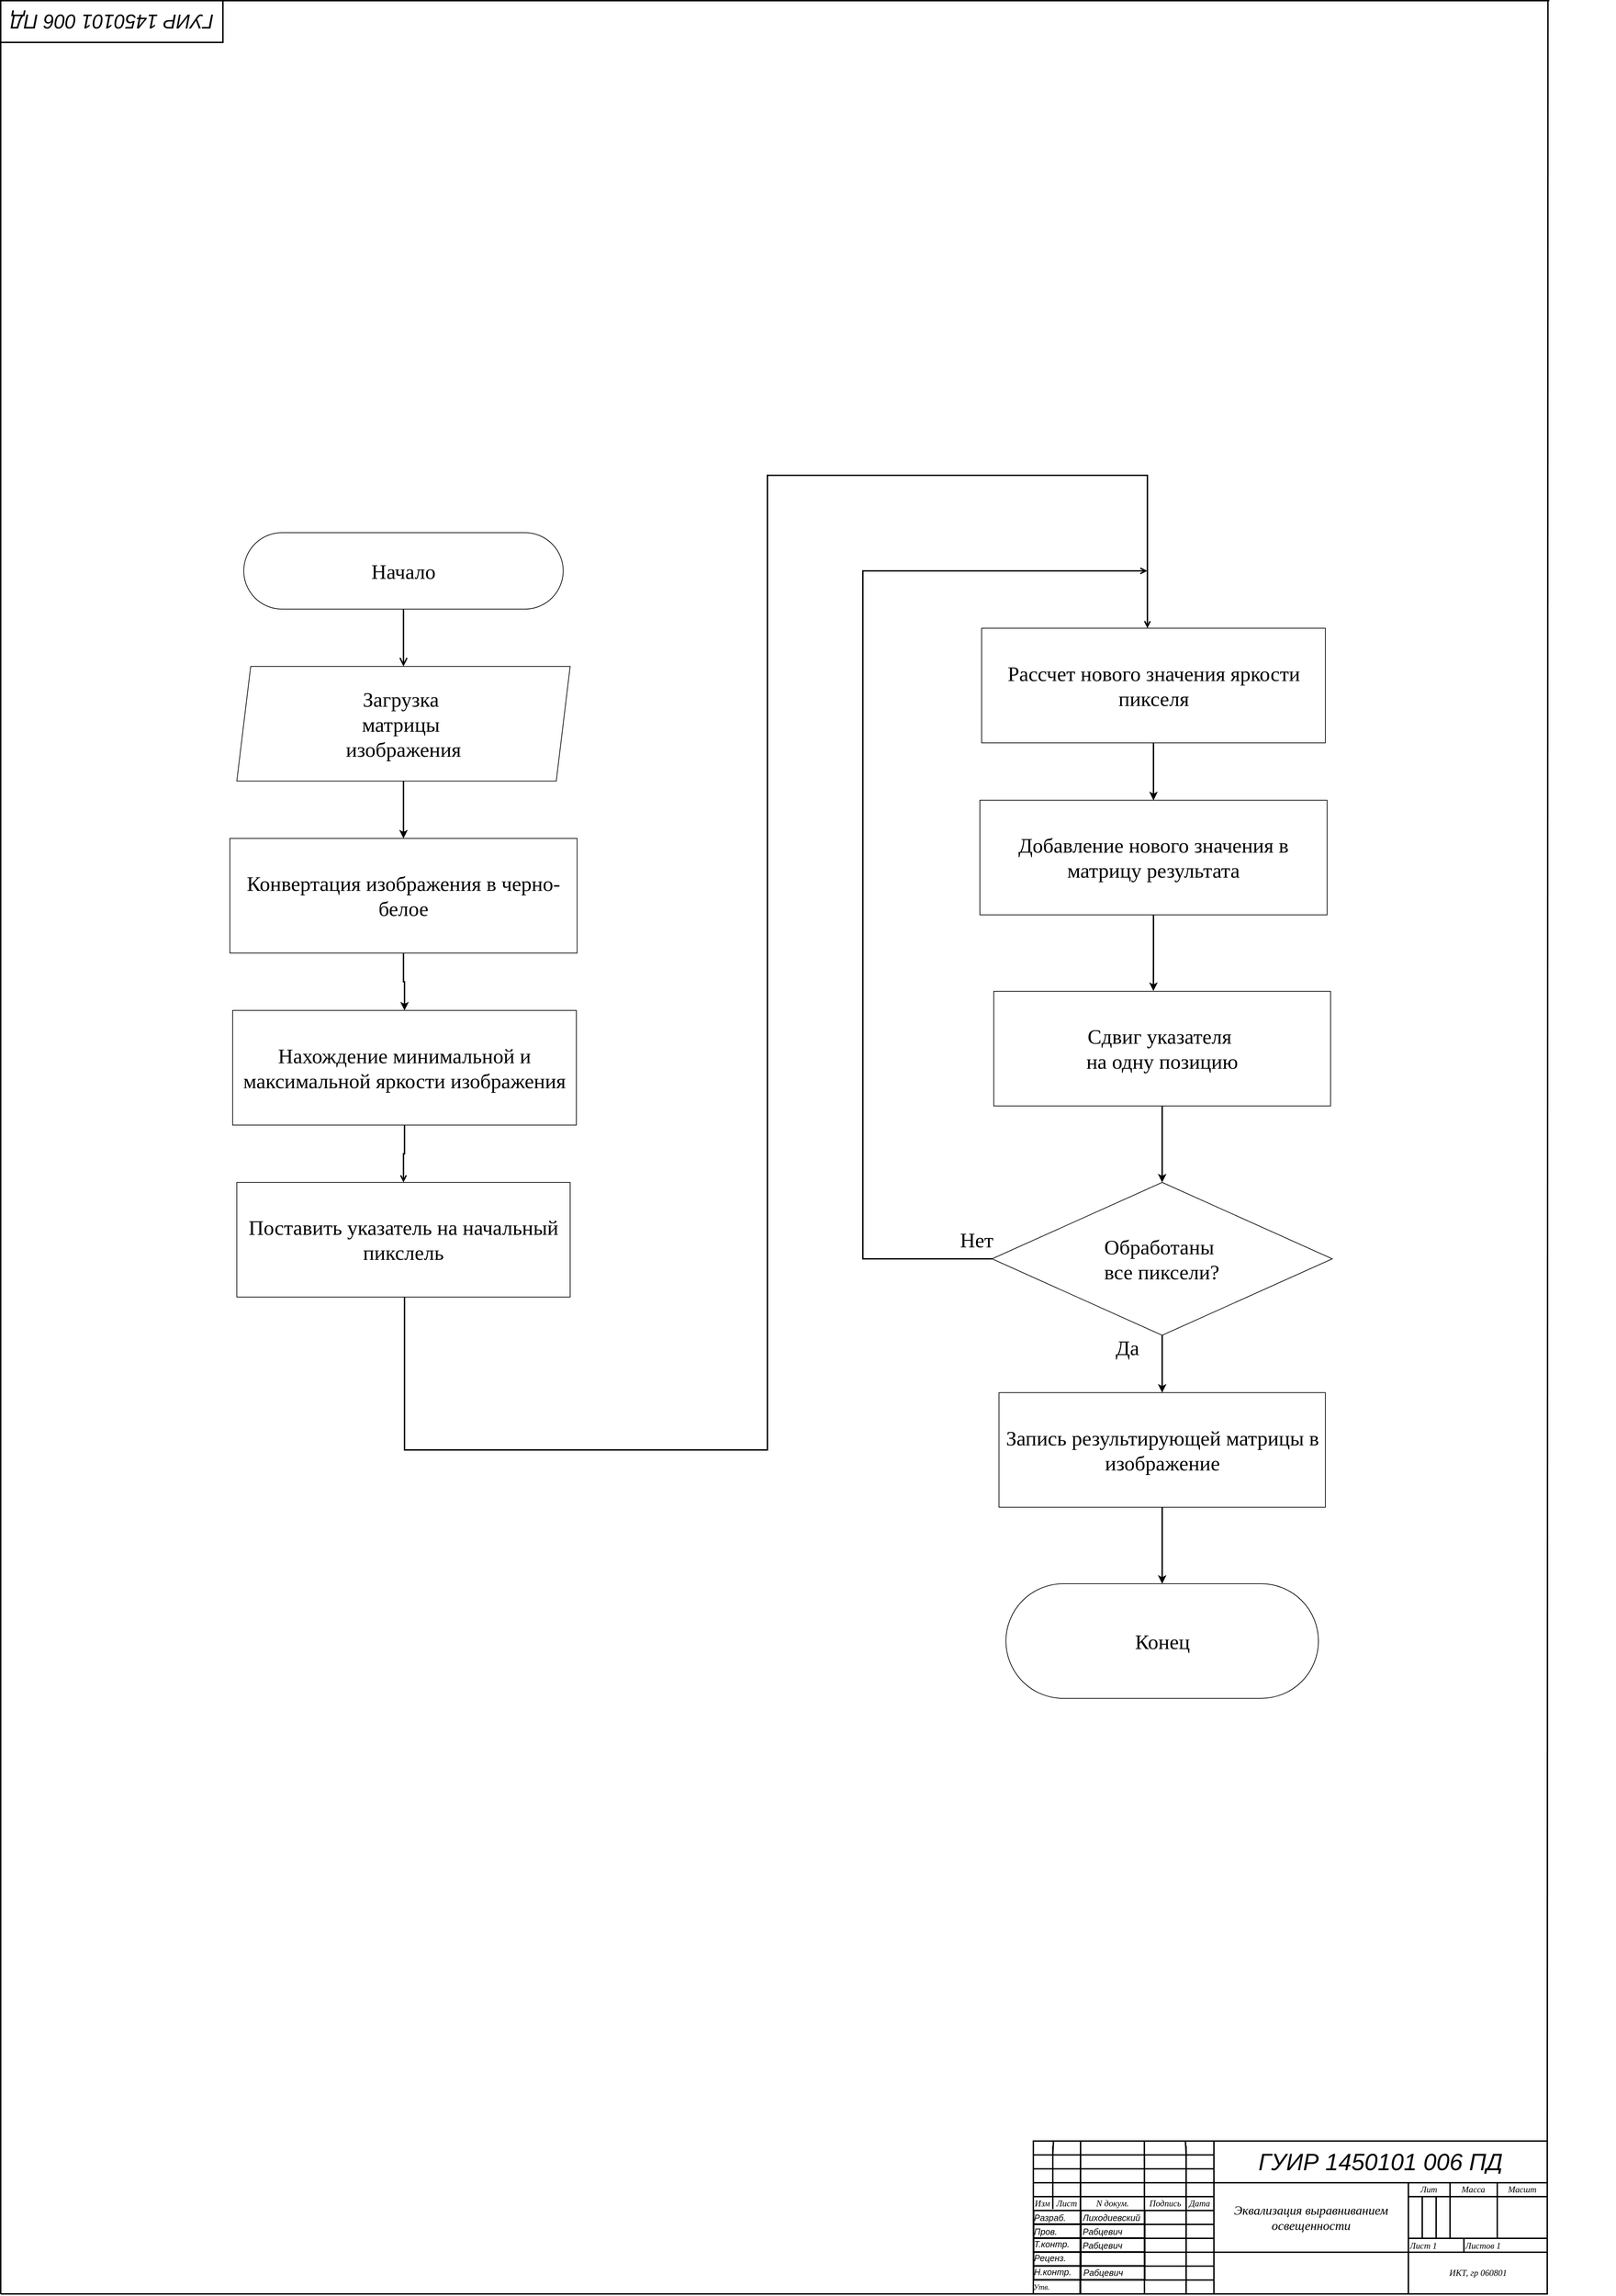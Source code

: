 <mxfile version="24.5.2" type="github">
  <diagram id="C5RBs43oDa-KdzZeNtuy" name="Page-1">
    <mxGraphModel dx="3300" dy="1290" grid="1" gridSize="10" guides="1" tooltips="1" connect="1" arrows="1" fold="1" page="1" pageScale="1" pageWidth="827" pageHeight="1169" math="0" shadow="0">
      <root>
        <mxCell id="WIyWlLk6GJQsqaUBKTNV-0" />
        <mxCell id="WIyWlLk6GJQsqaUBKTNV-1" parent="WIyWlLk6GJQsqaUBKTNV-0" />
        <UserObject label="" tags="Background" id="51vEjy5w9zbT6Nl66tyf-0">
          <mxCell style="vsdxID=1438;fillColor=none;gradientColor=none;shape=stencil(nZBLDoAgDERP0z3SIyjew0SURgSD+Lu9kMZoXLhwN9O+tukAlrNpJg1SzDH4QW/URgNYgZTkjA4UkwJUgGXng+6DX1zLfmoymdXo17xh5zmRJ6Q42BWCfc2oJfdAr+Yv+AP9Cb7OJ3H/2JG1HNGz/84klThPVCc=);strokeColor=#000000;strokeWidth=2;points=[[1,0.5,0],[0.5,0,0],[0.5,0.5,0],[0.5,0.5,0]];labelBackgroundColor=none;rounded=0;html=1;whiteSpace=wrap;fontColor=default;" vertex="1" parent="WIyWlLk6GJQsqaUBKTNV-1">
            <mxGeometry x="-1530" y="197" width="320" height="60" as="geometry" />
          </mxCell>
        </UserObject>
        <UserObject label="&lt;div style=&quot;font-size: 1px&quot;&gt;&lt;p style=&quot;text-align:center;margin-left:0;margin-right:0;margin-top:0px;margin-bottom:0px;text-indent:0;vertical-align:middle;direction:ltr;&quot;&gt;&lt;font style=&quot;font-size: 28.22px; font-family: Arial; direction: ltr; letter-spacing: 0px; line-height: 120%; opacity: 1;&quot;&gt;&lt;i style=&quot;&quot;&gt;ГУИР 1450101 006 ПД&lt;/i&gt;&lt;/font&gt;&lt;font style=&quot;font-size:28.22px;font-family:Arial;color:#ff0000;direction:ltr;letter-spacing:0px;line-height:120%;opacity:1&quot;&gt;&lt;br&gt;&lt;/font&gt;&lt;/p&gt;&lt;/div&gt;" tags="Background" id="51vEjy5w9zbT6Nl66tyf-1">
          <mxCell style="verticalAlign=middle;align=center;overflow=width;vsdxID=1439;rotation=180;fillColor=none;gradientColor=none;shape=stencil(nZBLDoAgDERP0z3SIyjew0SURgSD+Lu9kMZoXLhwN9O+tukAlrNpJg1SzDH4QW/URgNYgZTkjA4UkwJUgGXng+6DX1zLfmoymdXo17xh5zmRJ6Q42BWCfc2oJfdAr+Yv+AP9Cb7OJ3H/2JG1HNGz/84klThPVCc=);strokeColor=none;strokeWidth=2;points=[];labelBackgroundColor=none;rounded=0;html=1;whiteSpace=wrap;" vertex="1" parent="WIyWlLk6GJQsqaUBKTNV-1">
            <mxGeometry x="-1530" y="197" width="320" height="60" as="geometry" />
          </mxCell>
        </UserObject>
        <UserObject label="" tags="Background" id="51vEjy5w9zbT6Nl66tyf-2">
          <mxCell style="vsdxID=623;fillColor=none;gradientColor=none;strokeColor=none;strokeWidth=2;points=[];labelBackgroundColor=none;rounded=0;html=1;whiteSpace=wrap;" vertex="1" parent="WIyWlLk6GJQsqaUBKTNV-1">
            <mxGeometry x="-43" y="3277" width="740" height="220" as="geometry" />
          </mxCell>
        </UserObject>
        <mxCell id="51vEjy5w9zbT6Nl66tyf-3" style="vsdxID=624;fillColor=none;gradientColor=none;shape=stencil(nZBLDoAgDERP0z3SIyjew0SURgSD+Lu9kMZoXLhwN9O+tukAlrNpJg1SzDH4QW/URgNYgZTkjA4UkwJUgGXng+6DX1zLfmoymdXo17xh5zmRJ6Q42BWCfc2oJfdAr+Yv+AP9Cb7OJ3H/2JG1HNGz/84klThPVCc=);strokeColor=#000000;strokeWidth=2;points=[[0.5,0,0],[0.5,0,0],[0.5,0.5,0],[0.5,0.5,0],[1,0.5,0],[0.5,0,0],[1,0,0]];labelBackgroundColor=none;rounded=0;html=1;whiteSpace=wrap;" vertex="1" parent="51vEjy5w9zbT6Nl66tyf-2">
          <mxGeometry width="740" height="220" as="geometry" />
        </mxCell>
        <UserObject label="&lt;div style=&quot;font-size: 1px&quot;&gt;&lt;p style=&quot;text-align:center;margin-left:0;margin-right:0;margin-top:0px;margin-bottom:0px;text-indent:0;vertical-align:middle;direction:ltr;&quot;&gt;&lt;font style=&quot;font-size:33.87px;font-family:Arial;color:#ff0000;direction:ltr;letter-spacing:0px;line-height:100%;opacity:1&quot;&gt;&lt;i style=&quot;color: rgb(0, 0, 0);&quot;&gt;ГУИР 1450101 006 ПД&lt;/i&gt;&lt;i&gt;&lt;br&gt;&lt;/i&gt;&lt;/font&gt;&lt;/p&gt;&lt;/div&gt;" tags="Background" id="51vEjy5w9zbT6Nl66tyf-4">
          <mxCell style="verticalAlign=middle;align=center;overflow=width;vsdxID=826;fillColor=none;gradientColor=none;shape=stencil(nZBLDoAgDERP0z3SIyjew0SURgSD+Lu9kMZoXLhwN9O+tukAlrNpJg1SzDH4QW/URgNYgZTkjA4UkwJUgGXng+6DX1zLfmoymdXo17xh5zmRJ6Q42BWCfc2oJfdAr+Yv+AP9Cb7OJ3H/2JG1HNGz/84klThPVCc=);strokeColor=none;points=[];labelBackgroundColor=none;rounded=0;html=1;whiteSpace=wrap;" vertex="1" parent="51vEjy5w9zbT6Nl66tyf-2">
            <mxGeometry x="260" width="480" height="59" as="geometry" />
          </mxCell>
        </UserObject>
        <UserObject label="" tags="Background" id="51vEjy5w9zbT6Nl66tyf-5">
          <mxCell style="vsdxID=625;fillColor=none;gradientColor=none;strokeColor=none;strokeWidth=2;points=[];labelBackgroundColor=none;rounded=0;html=1;whiteSpace=wrap;" vertex="1" parent="WIyWlLk6GJQsqaUBKTNV-1">
            <mxGeometry x="-43" y="3277" width="270" height="220" as="geometry" />
          </mxCell>
        </UserObject>
        <UserObject label="" tags="Connector" id="51vEjy5w9zbT6Nl66tyf-6">
          <mxCell style="vsdxID=626;edgeStyle=none;startArrow=none;endArrow=none;startSize=5;endSize=5;strokeWidth=2;strokeColor=#000000;spacingTop=0;spacingBottom=0;spacingLeft=0;spacingRight=0;verticalAlign=middle;html=1;labelBackgroundColor=#ffffff;rounded=0;" edge="1" parent="51vEjy5w9zbT6Nl66tyf-5">
            <mxGeometry relative="1" as="geometry">
              <mxPoint as="offset" />
              <Array as="points" />
              <mxPoint y="20" as="sourcePoint" />
              <mxPoint x="260" y="20" as="targetPoint" />
            </mxGeometry>
          </mxCell>
        </UserObject>
        <UserObject label="" tags="Connector" id="51vEjy5w9zbT6Nl66tyf-7">
          <mxCell style="vsdxID=627;edgeStyle=none;startArrow=none;endArrow=none;startSize=5;endSize=5;strokeWidth=2;strokeColor=#000000;spacingTop=0;spacingBottom=0;spacingLeft=0;spacingRight=0;verticalAlign=middle;html=1;labelBackgroundColor=#ffffff;rounded=0;" edge="1" parent="51vEjy5w9zbT6Nl66tyf-5">
            <mxGeometry relative="1" as="geometry">
              <mxPoint x="10" as="offset" />
              <Array as="points" />
              <mxPoint x="260" as="sourcePoint" />
              <mxPoint x="260" y="220" as="targetPoint" />
            </mxGeometry>
          </mxCell>
        </UserObject>
        <UserObject label="" tags="Connector" id="51vEjy5w9zbT6Nl66tyf-8">
          <mxCell style="vsdxID=628;edgeStyle=none;startArrow=none;endArrow=none;startSize=5;endSize=5;strokeWidth=2;strokeColor=#000000;spacingTop=0;spacingBottom=0;spacingLeft=0;spacingRight=0;verticalAlign=middle;html=1;labelBackgroundColor=#ffffff;rounded=0;" edge="1" parent="51vEjy5w9zbT6Nl66tyf-5">
            <mxGeometry relative="1" as="geometry">
              <mxPoint as="offset" />
              <Array as="points" />
              <mxPoint y="40" as="sourcePoint" />
              <mxPoint x="260" y="40" as="targetPoint" />
            </mxGeometry>
          </mxCell>
        </UserObject>
        <UserObject label="" tags="Connector" id="51vEjy5w9zbT6Nl66tyf-9">
          <mxCell style="vsdxID=629;edgeStyle=none;startArrow=none;endArrow=none;startSize=5;endSize=5;strokeWidth=2;strokeColor=#000000;spacingTop=0;spacingBottom=0;spacingLeft=0;spacingRight=0;verticalAlign=middle;html=1;labelBackgroundColor=#ffffff;rounded=0;" edge="1" parent="51vEjy5w9zbT6Nl66tyf-5">
            <mxGeometry relative="1" as="geometry">
              <mxPoint as="offset" />
              <Array as="points" />
              <mxPoint y="60" as="sourcePoint" />
              <mxPoint x="260" y="60" as="targetPoint" />
            </mxGeometry>
          </mxCell>
        </UserObject>
        <UserObject label="" tags="Connector" id="51vEjy5w9zbT6Nl66tyf-10">
          <mxCell style="vsdxID=630;edgeStyle=none;startArrow=none;endArrow=none;startSize=5;endSize=5;strokeWidth=2;strokeColor=#000000;spacingTop=0;spacingBottom=0;spacingLeft=0;spacingRight=0;verticalAlign=middle;html=1;labelBackgroundColor=#ffffff;rounded=0;" edge="1" parent="51vEjy5w9zbT6Nl66tyf-5">
            <mxGeometry relative="1" as="geometry">
              <mxPoint as="offset" />
              <Array as="points" />
              <mxPoint y="80" as="sourcePoint" />
              <mxPoint x="260" y="80" as="targetPoint" />
            </mxGeometry>
          </mxCell>
        </UserObject>
        <UserObject label="" tags="Connector" id="51vEjy5w9zbT6Nl66tyf-11">
          <mxCell style="vsdxID=631;edgeStyle=none;startArrow=none;endArrow=none;startSize=5;endSize=5;strokeWidth=2;strokeColor=#000000;spacingTop=0;spacingBottom=0;spacingLeft=0;spacingRight=0;verticalAlign=middle;html=1;labelBackgroundColor=#ffffff;rounded=0;" edge="1" parent="51vEjy5w9zbT6Nl66tyf-5">
            <mxGeometry relative="1" as="geometry">
              <mxPoint as="offset" />
              <Array as="points" />
              <mxPoint y="100" as="sourcePoint" />
              <mxPoint x="260" y="100" as="targetPoint" />
            </mxGeometry>
          </mxCell>
        </UserObject>
        <UserObject label="" tags="Connector" id="51vEjy5w9zbT6Nl66tyf-12">
          <mxCell style="vsdxID=632;edgeStyle=none;startArrow=none;endArrow=none;startSize=5;endSize=5;strokeWidth=2;strokeColor=#000000;spacingTop=0;spacingBottom=0;spacingLeft=0;spacingRight=0;verticalAlign=middle;html=1;labelBackgroundColor=#ffffff;rounded=0;" edge="1" parent="51vEjy5w9zbT6Nl66tyf-5">
            <mxGeometry relative="1" as="geometry">
              <mxPoint as="offset" />
              <Array as="points" />
              <mxPoint y="120" as="sourcePoint" />
              <mxPoint x="260" y="120" as="targetPoint" />
            </mxGeometry>
          </mxCell>
        </UserObject>
        <UserObject label="" tags="Connector" id="51vEjy5w9zbT6Nl66tyf-13">
          <mxCell style="vsdxID=633;edgeStyle=none;startArrow=none;endArrow=none;startSize=5;endSize=5;strokeWidth=2;strokeColor=#000000;spacingTop=0;spacingBottom=0;spacingLeft=0;spacingRight=0;verticalAlign=middle;html=1;labelBackgroundColor=#ffffff;rounded=0;" edge="1" parent="51vEjy5w9zbT6Nl66tyf-5">
            <mxGeometry relative="1" as="geometry">
              <mxPoint as="offset" />
              <Array as="points" />
              <mxPoint y="140" as="sourcePoint" />
              <mxPoint x="260" y="140" as="targetPoint" />
            </mxGeometry>
          </mxCell>
        </UserObject>
        <UserObject label="" tags="Connector" id="51vEjy5w9zbT6Nl66tyf-14">
          <mxCell style="vsdxID=634;edgeStyle=none;startArrow=none;endArrow=none;startSize=5;endSize=5;strokeWidth=2;strokeColor=#000000;spacingTop=0;spacingBottom=0;spacingLeft=0;spacingRight=0;verticalAlign=middle;html=1;labelBackgroundColor=#ffffff;rounded=0;" edge="1" parent="51vEjy5w9zbT6Nl66tyf-5">
            <mxGeometry relative="1" as="geometry">
              <mxPoint as="offset" />
              <Array as="points" />
              <mxPoint y="160" as="sourcePoint" />
              <mxPoint x="260" y="160" as="targetPoint" />
            </mxGeometry>
          </mxCell>
        </UserObject>
        <UserObject label="" tags="Connector" id="51vEjy5w9zbT6Nl66tyf-15">
          <mxCell style="vsdxID=635;edgeStyle=none;startArrow=none;endArrow=none;startSize=5;endSize=5;strokeWidth=2;strokeColor=#000000;spacingTop=0;spacingBottom=0;spacingLeft=0;spacingRight=0;verticalAlign=middle;html=1;labelBackgroundColor=#ffffff;rounded=0;" edge="1" parent="51vEjy5w9zbT6Nl66tyf-5">
            <mxGeometry relative="1" as="geometry">
              <mxPoint as="offset" />
              <Array as="points" />
              <mxPoint y="180" as="sourcePoint" />
              <mxPoint x="260" y="180" as="targetPoint" />
            </mxGeometry>
          </mxCell>
        </UserObject>
        <UserObject label="" tags="Connector" id="51vEjy5w9zbT6Nl66tyf-16">
          <mxCell style="vsdxID=636;edgeStyle=none;startArrow=none;endArrow=none;startSize=5;endSize=5;strokeWidth=2;strokeColor=#000000;spacingTop=0;spacingBottom=0;spacingLeft=0;spacingRight=0;verticalAlign=middle;html=1;labelBackgroundColor=#ffffff;rounded=0;" edge="1" parent="51vEjy5w9zbT6Nl66tyf-5">
            <mxGeometry relative="1" as="geometry">
              <mxPoint as="offset" />
              <Array as="points" />
              <mxPoint y="200" as="sourcePoint" />
              <mxPoint x="260" y="200" as="targetPoint" />
            </mxGeometry>
          </mxCell>
        </UserObject>
        <UserObject label="" tags="Connector" id="51vEjy5w9zbT6Nl66tyf-17">
          <mxCell style="vsdxID=71;edgeStyle=none;startArrow=none;endArrow=none;startSize=5;endSize=5;strokeWidth=2;strokeColor=#000000;spacingTop=0;spacingBottom=0;spacingLeft=0;spacingRight=0;verticalAlign=middle;html=1;labelBackgroundColor=#ffffff;rounded=0;" edge="1" parent="WIyWlLk6GJQsqaUBKTNV-1">
            <mxGeometry relative="1" as="geometry">
              <mxPoint x="-10" as="offset" />
              <Array as="points" />
              <mxPoint x="698" y="197" as="sourcePoint" />
              <mxPoint x="697" y="3497" as="targetPoint" />
            </mxGeometry>
          </mxCell>
        </UserObject>
        <UserObject label="" tags="Background" id="51vEjy5w9zbT6Nl66tyf-18">
          <mxCell style="vsdxID=160;fillColor=none;gradientColor=none;strokeColor=none;strokeWidth=2;points=[];labelBackgroundColor=none;rounded=0;html=1;whiteSpace=wrap;" vertex="1" parent="WIyWlLk6GJQsqaUBKTNV-1">
            <mxGeometry x="-43" y="3277" width="270" height="220" as="geometry" />
          </mxCell>
        </UserObject>
        <UserObject label="" tags="Connector" id="51vEjy5w9zbT6Nl66tyf-19">
          <mxCell style="vsdxID=148;edgeStyle=none;startArrow=none;endArrow=none;startSize=5;endSize=5;strokeWidth=2;strokeColor=#000000;spacingTop=0;spacingBottom=0;spacingLeft=0;spacingRight=0;verticalAlign=middle;html=1;labelBackgroundColor=#ffffff;rounded=0;" edge="1" parent="51vEjy5w9zbT6Nl66tyf-18">
            <mxGeometry relative="1" as="geometry">
              <mxPoint as="offset" />
              <Array as="points" />
              <mxPoint y="20" as="sourcePoint" />
              <mxPoint x="260" y="20" as="targetPoint" />
            </mxGeometry>
          </mxCell>
        </UserObject>
        <UserObject label="" tags="Connector" id="51vEjy5w9zbT6Nl66tyf-20">
          <mxCell style="vsdxID=149;edgeStyle=none;startArrow=none;endArrow=none;startSize=5;endSize=5;strokeWidth=2;strokeColor=#000000;spacingTop=0;spacingBottom=0;spacingLeft=0;spacingRight=0;verticalAlign=middle;html=1;labelBackgroundColor=#ffffff;rounded=0;" edge="1" parent="51vEjy5w9zbT6Nl66tyf-18">
            <mxGeometry relative="1" as="geometry">
              <mxPoint x="10" as="offset" />
              <Array as="points" />
              <mxPoint x="260" as="sourcePoint" />
              <mxPoint x="260" y="220" as="targetPoint" />
            </mxGeometry>
          </mxCell>
        </UserObject>
        <UserObject label="" tags="Connector" id="51vEjy5w9zbT6Nl66tyf-21">
          <mxCell style="vsdxID=151;edgeStyle=none;startArrow=none;endArrow=none;startSize=5;endSize=5;strokeWidth=2;strokeColor=#000000;spacingTop=0;spacingBottom=0;spacingLeft=0;spacingRight=0;verticalAlign=middle;html=1;labelBackgroundColor=#ffffff;rounded=0;" edge="1" parent="51vEjy5w9zbT6Nl66tyf-18">
            <mxGeometry relative="1" as="geometry">
              <mxPoint as="offset" />
              <Array as="points" />
              <mxPoint y="40" as="sourcePoint" />
              <mxPoint x="260" y="40" as="targetPoint" />
            </mxGeometry>
          </mxCell>
        </UserObject>
        <UserObject label="" tags="Connector" id="51vEjy5w9zbT6Nl66tyf-22">
          <mxCell style="vsdxID=152;edgeStyle=none;startArrow=none;endArrow=none;startSize=5;endSize=5;strokeWidth=2;strokeColor=#000000;spacingTop=0;spacingBottom=0;spacingLeft=0;spacingRight=0;verticalAlign=middle;html=1;labelBackgroundColor=#ffffff;rounded=0;" edge="1" parent="51vEjy5w9zbT6Nl66tyf-18">
            <mxGeometry relative="1" as="geometry">
              <mxPoint as="offset" />
              <Array as="points" />
              <mxPoint y="60" as="sourcePoint" />
              <mxPoint x="260" y="60" as="targetPoint" />
            </mxGeometry>
          </mxCell>
        </UserObject>
        <UserObject label="" tags="Connector" id="51vEjy5w9zbT6Nl66tyf-23">
          <mxCell style="vsdxID=153;edgeStyle=none;startArrow=none;endArrow=none;startSize=5;endSize=5;strokeWidth=2;strokeColor=#000000;spacingTop=0;spacingBottom=0;spacingLeft=0;spacingRight=0;verticalAlign=middle;html=1;labelBackgroundColor=#ffffff;rounded=0;" edge="1" parent="51vEjy5w9zbT6Nl66tyf-18">
            <mxGeometry relative="1" as="geometry">
              <mxPoint as="offset" />
              <Array as="points" />
              <mxPoint y="80" as="sourcePoint" />
              <mxPoint x="260" y="80" as="targetPoint" />
            </mxGeometry>
          </mxCell>
        </UserObject>
        <UserObject label="" tags="Connector" id="51vEjy5w9zbT6Nl66tyf-24">
          <mxCell style="vsdxID=154;edgeStyle=none;startArrow=none;endArrow=none;startSize=5;endSize=5;strokeWidth=2;strokeColor=#000000;spacingTop=0;spacingBottom=0;spacingLeft=0;spacingRight=0;verticalAlign=middle;html=1;labelBackgroundColor=#ffffff;rounded=0;" edge="1" parent="51vEjy5w9zbT6Nl66tyf-18">
            <mxGeometry relative="1" as="geometry">
              <mxPoint as="offset" />
              <Array as="points" />
              <mxPoint y="100" as="sourcePoint" />
              <mxPoint x="260" y="100" as="targetPoint" />
            </mxGeometry>
          </mxCell>
        </UserObject>
        <UserObject label="" tags="Connector" id="51vEjy5w9zbT6Nl66tyf-25">
          <mxCell style="vsdxID=155;edgeStyle=none;startArrow=none;endArrow=none;startSize=5;endSize=5;strokeWidth=2;strokeColor=#000000;spacingTop=0;spacingBottom=0;spacingLeft=0;spacingRight=0;verticalAlign=middle;html=1;labelBackgroundColor=#ffffff;rounded=0;" edge="1" parent="51vEjy5w9zbT6Nl66tyf-18">
            <mxGeometry relative="1" as="geometry">
              <mxPoint as="offset" />
              <Array as="points" />
              <mxPoint y="120" as="sourcePoint" />
              <mxPoint x="260" y="120" as="targetPoint" />
            </mxGeometry>
          </mxCell>
        </UserObject>
        <UserObject label="" tags="Connector" id="51vEjy5w9zbT6Nl66tyf-26">
          <mxCell style="vsdxID=156;edgeStyle=none;startArrow=none;endArrow=none;startSize=5;endSize=5;strokeWidth=2;strokeColor=#000000;spacingTop=0;spacingBottom=0;spacingLeft=0;spacingRight=0;verticalAlign=middle;html=1;labelBackgroundColor=#ffffff;rounded=0;" edge="1" parent="51vEjy5w9zbT6Nl66tyf-18">
            <mxGeometry relative="1" as="geometry">
              <mxPoint as="offset" />
              <Array as="points" />
              <mxPoint y="140" as="sourcePoint" />
              <mxPoint x="260" y="140" as="targetPoint" />
            </mxGeometry>
          </mxCell>
        </UserObject>
        <UserObject label="" tags="Connector" id="51vEjy5w9zbT6Nl66tyf-27">
          <mxCell style="vsdxID=157;edgeStyle=none;startArrow=none;endArrow=none;startSize=5;endSize=5;strokeWidth=2;strokeColor=#000000;spacingTop=0;spacingBottom=0;spacingLeft=0;spacingRight=0;verticalAlign=middle;html=1;labelBackgroundColor=#ffffff;rounded=0;" edge="1" parent="51vEjy5w9zbT6Nl66tyf-18">
            <mxGeometry relative="1" as="geometry">
              <mxPoint as="offset" />
              <Array as="points" />
              <mxPoint y="160" as="sourcePoint" />
              <mxPoint x="260" y="160" as="targetPoint" />
            </mxGeometry>
          </mxCell>
        </UserObject>
        <UserObject label="" tags="Connector" id="51vEjy5w9zbT6Nl66tyf-28">
          <mxCell style="vsdxID=158;edgeStyle=none;startArrow=none;endArrow=none;startSize=5;endSize=5;strokeWidth=2;strokeColor=#000000;spacingTop=0;spacingBottom=0;spacingLeft=0;spacingRight=0;verticalAlign=middle;html=1;labelBackgroundColor=#ffffff;rounded=0;" edge="1" parent="51vEjy5w9zbT6Nl66tyf-18">
            <mxGeometry relative="1" as="geometry">
              <mxPoint as="offset" />
              <Array as="points" />
              <mxPoint y="180" as="sourcePoint" />
              <mxPoint x="260" y="180" as="targetPoint" />
            </mxGeometry>
          </mxCell>
        </UserObject>
        <UserObject label="" tags="Connector" id="51vEjy5w9zbT6Nl66tyf-29">
          <mxCell style="vsdxID=159;edgeStyle=none;startArrow=none;endArrow=none;startSize=5;endSize=5;strokeWidth=2;strokeColor=#000000;spacingTop=0;spacingBottom=0;spacingLeft=0;spacingRight=0;verticalAlign=middle;html=1;labelBackgroundColor=#ffffff;rounded=0;" edge="1" parent="51vEjy5w9zbT6Nl66tyf-18">
            <mxGeometry relative="1" as="geometry">
              <mxPoint as="offset" />
              <Array as="points" />
              <mxPoint y="200" as="sourcePoint" />
              <mxPoint x="260" y="200" as="targetPoint" />
            </mxGeometry>
          </mxCell>
        </UserObject>
        <UserObject label="" tags="Connector" id="51vEjy5w9zbT6Nl66tyf-30">
          <mxCell style="vsdxID=162;edgeStyle=none;startArrow=none;endArrow=none;startSize=5;endSize=5;strokeWidth=2;strokeColor=#000000;spacingTop=0;spacingBottom=0;spacingLeft=0;spacingRight=0;verticalAlign=middle;html=1;labelBackgroundColor=#ffffff;rounded=0;" edge="1" parent="WIyWlLk6GJQsqaUBKTNV-1">
            <mxGeometry relative="1" as="geometry">
              <mxPoint x="10" as="offset" />
              <Array as="points" />
              <mxPoint x="-15" y="3284" as="sourcePoint" />
              <mxPoint x="-15" y="3297" as="targetPoint" />
            </mxGeometry>
          </mxCell>
        </UserObject>
        <UserObject label="" tags="Connector" id="51vEjy5w9zbT6Nl66tyf-31">
          <mxCell style="vsdxID=163;edgeStyle=none;startArrow=none;endArrow=none;startSize=5;endSize=5;strokeWidth=2;strokeColor=#000000;spacingTop=0;spacingBottom=0;spacingLeft=0;spacingRight=0;verticalAlign=middle;html=1;labelBackgroundColor=#ffffff;rounded=0;" edge="1" parent="WIyWlLk6GJQsqaUBKTNV-1">
            <mxGeometry relative="1" as="geometry">
              <mxPoint x="-10" as="offset" />
              <Array as="points" />
              <mxPoint x="-15" y="3296" as="sourcePoint" />
              <mxPoint x="-15" y="3317" as="targetPoint" />
            </mxGeometry>
          </mxCell>
        </UserObject>
        <UserObject label="" tags="Connector" id="51vEjy5w9zbT6Nl66tyf-32">
          <mxCell style="vsdxID=164;edgeStyle=none;startArrow=none;endArrow=none;startSize=5;endSize=5;strokeWidth=2;strokeColor=#000000;spacingTop=0;spacingBottom=0;spacingLeft=0;spacingRight=0;verticalAlign=middle;html=1;labelBackgroundColor=#ffffff;rounded=0;" edge="1" parent="WIyWlLk6GJQsqaUBKTNV-1">
            <mxGeometry relative="1" as="geometry">
              <mxPoint x="-10" as="offset" />
              <Array as="points" />
              <mxPoint x="-15" y="3317" as="sourcePoint" />
              <mxPoint x="-15" y="3337" as="targetPoint" />
            </mxGeometry>
          </mxCell>
        </UserObject>
        <UserObject label="" tags="Connector" id="51vEjy5w9zbT6Nl66tyf-33">
          <mxCell style="vsdxID=165;edgeStyle=none;startArrow=none;endArrow=none;startSize=5;endSize=5;strokeWidth=2;strokeColor=#000000;spacingTop=0;spacingBottom=0;spacingLeft=0;spacingRight=0;verticalAlign=middle;html=1;labelBackgroundColor=#ffffff;rounded=0;" edge="1" parent="WIyWlLk6GJQsqaUBKTNV-1">
            <mxGeometry relative="1" as="geometry">
              <mxPoint x="-10" as="offset" />
              <Array as="points" />
              <mxPoint x="-15" y="3337" as="sourcePoint" />
              <mxPoint x="-15" y="3357" as="targetPoint" />
            </mxGeometry>
          </mxCell>
        </UserObject>
        <UserObject label="" tags="Connector" id="51vEjy5w9zbT6Nl66tyf-34">
          <mxCell style="vsdxID=166;edgeStyle=none;startArrow=none;endArrow=none;startSize=5;endSize=5;strokeWidth=2;strokeColor=#000000;spacingTop=0;spacingBottom=0;spacingLeft=0;spacingRight=0;verticalAlign=middle;html=1;labelBackgroundColor=#ffffff;rounded=0;" edge="1" parent="WIyWlLk6GJQsqaUBKTNV-1">
            <mxGeometry relative="1" as="geometry">
              <mxPoint x="10" as="offset" />
              <Array as="points" />
              <mxPoint x="25" y="3284" as="sourcePoint" />
              <mxPoint x="25" y="3297" as="targetPoint" />
            </mxGeometry>
          </mxCell>
        </UserObject>
        <UserObject label="" tags="Connector" id="51vEjy5w9zbT6Nl66tyf-35">
          <mxCell style="vsdxID=167;edgeStyle=none;startArrow=none;endArrow=none;startSize=5;endSize=5;strokeWidth=2;strokeColor=#000000;spacingTop=0;spacingBottom=0;spacingLeft=0;spacingRight=0;verticalAlign=middle;html=1;labelBackgroundColor=#ffffff;rounded=0;" edge="1" parent="WIyWlLk6GJQsqaUBKTNV-1">
            <mxGeometry relative="1" as="geometry">
              <mxPoint x="10" as="offset" />
              <Array as="points" />
              <mxPoint x="25" y="3297" as="sourcePoint" />
              <mxPoint x="25" y="3317" as="targetPoint" />
            </mxGeometry>
          </mxCell>
        </UserObject>
        <UserObject label="" tags="Connector" id="51vEjy5w9zbT6Nl66tyf-36">
          <mxCell style="vsdxID=168;edgeStyle=none;startArrow=none;endArrow=none;startSize=5;endSize=5;strokeWidth=2;strokeColor=#000000;spacingTop=0;spacingBottom=0;spacingLeft=0;spacingRight=0;verticalAlign=middle;html=1;labelBackgroundColor=#ffffff;rounded=0;" edge="1" parent="WIyWlLk6GJQsqaUBKTNV-1">
            <mxGeometry relative="1" as="geometry">
              <mxPoint x="10" as="offset" />
              <Array as="points" />
              <mxPoint x="25" y="3317" as="sourcePoint" />
              <mxPoint x="25" y="3337" as="targetPoint" />
            </mxGeometry>
          </mxCell>
        </UserObject>
        <UserObject label="" tags="Connector" id="51vEjy5w9zbT6Nl66tyf-37">
          <mxCell style="vsdxID=169;edgeStyle=none;startArrow=none;endArrow=none;startSize=5;endSize=5;strokeWidth=2;strokeColor=#000000;spacingTop=0;spacingBottom=0;spacingLeft=0;spacingRight=0;verticalAlign=middle;html=1;labelBackgroundColor=#ffffff;rounded=0;" edge="1" parent="WIyWlLk6GJQsqaUBKTNV-1">
            <mxGeometry relative="1" as="geometry">
              <mxPoint x="10" as="offset" />
              <Array as="points" />
              <mxPoint x="25" y="3337" as="sourcePoint" />
              <mxPoint x="25" y="3357" as="targetPoint" />
            </mxGeometry>
          </mxCell>
        </UserObject>
        <UserObject label="" tags="Connector" id="51vEjy5w9zbT6Nl66tyf-38">
          <mxCell style="vsdxID=170;edgeStyle=none;startArrow=none;endArrow=none;startSize=5;endSize=5;strokeWidth=2;strokeColor=#000000;spacingTop=0;spacingBottom=0;spacingLeft=0;spacingRight=0;verticalAlign=middle;html=1;labelBackgroundColor=#ffffff;rounded=0;exitX=0.592;exitY=-0.004;exitDx=0;exitDy=0;exitPerimeter=0;entryX=0.815;entryY=1.006;entryDx=0;entryDy=0;entryPerimeter=0;" edge="1" parent="WIyWlLk6GJQsqaUBKTNV-1" source="51vEjy5w9zbT6Nl66tyf-18" target="51vEjy5w9zbT6Nl66tyf-131">
            <mxGeometry relative="1" as="geometry">
              <mxPoint x="10" as="offset" />
              <Array as="points" />
              <mxPoint x="117" y="3284" as="sourcePoint" />
              <mxPoint x="117" y="3500" as="targetPoint" />
            </mxGeometry>
          </mxCell>
        </UserObject>
        <UserObject label="" tags="Connector" id="51vEjy5w9zbT6Nl66tyf-39">
          <mxCell style="vsdxID=171;edgeStyle=none;startArrow=none;endArrow=none;startSize=5;endSize=5;strokeWidth=2;strokeColor=#000000;spacingTop=0;spacingBottom=0;spacingLeft=0;spacingRight=0;verticalAlign=middle;html=1;labelBackgroundColor=#ffffff;rounded=0;" edge="1" parent="WIyWlLk6GJQsqaUBKTNV-1">
            <mxGeometry relative="1" as="geometry">
              <mxPoint x="10" as="offset" />
              <Array as="points" />
              <mxPoint x="117" y="3297" as="sourcePoint" />
              <mxPoint x="117" y="3317" as="targetPoint" />
            </mxGeometry>
          </mxCell>
        </UserObject>
        <UserObject label="" tags="Connector" id="51vEjy5w9zbT6Nl66tyf-40">
          <mxCell style="vsdxID=172;edgeStyle=none;startArrow=none;endArrow=none;startSize=5;endSize=5;strokeWidth=2;strokeColor=#000000;spacingTop=0;spacingBottom=0;spacingLeft=0;spacingRight=0;verticalAlign=middle;html=1;labelBackgroundColor=#ffffff;rounded=0;" edge="1" parent="WIyWlLk6GJQsqaUBKTNV-1">
            <mxGeometry relative="1" as="geometry">
              <mxPoint x="10" as="offset" />
              <Array as="points" />
              <mxPoint x="117" y="3317" as="sourcePoint" />
              <mxPoint x="117" y="3337" as="targetPoint" />
            </mxGeometry>
          </mxCell>
        </UserObject>
        <UserObject label="" tags="Connector" id="51vEjy5w9zbT6Nl66tyf-41">
          <mxCell style="vsdxID=173;edgeStyle=none;startArrow=none;endArrow=none;startSize=5;endSize=5;strokeWidth=2;strokeColor=#000000;spacingTop=0;spacingBottom=0;spacingLeft=0;spacingRight=0;verticalAlign=middle;html=1;labelBackgroundColor=#ffffff;rounded=0;" edge="1" parent="WIyWlLk6GJQsqaUBKTNV-1">
            <mxGeometry relative="1" as="geometry">
              <mxPoint x="10" as="offset" />
              <Array as="points" />
              <mxPoint x="117" y="3337" as="sourcePoint" />
              <mxPoint x="117" y="3357" as="targetPoint" />
            </mxGeometry>
          </mxCell>
        </UserObject>
        <UserObject label="" tags="Connector" id="51vEjy5w9zbT6Nl66tyf-42">
          <mxCell style="vsdxID=174;edgeStyle=none;startArrow=none;endArrow=none;startSize=5;endSize=5;strokeWidth=2;strokeColor=#000000;spacingTop=0;spacingBottom=0;spacingLeft=0;spacingRight=0;verticalAlign=middle;html=1;labelBackgroundColor=#ffffff;rounded=0;" edge="1" parent="WIyWlLk6GJQsqaUBKTNV-1">
            <mxGeometry relative="1" as="geometry">
              <mxPoint x="10" as="offset" />
              <Array as="points" />
              <mxPoint x="177" y="3284" as="sourcePoint" />
              <mxPoint x="177" y="3297" as="targetPoint" />
            </mxGeometry>
          </mxCell>
        </UserObject>
        <UserObject label="" tags="Connector" id="51vEjy5w9zbT6Nl66tyf-43">
          <mxCell style="vsdxID=175;edgeStyle=none;startArrow=none;endArrow=none;startSize=5;endSize=5;strokeWidth=2;strokeColor=#000000;spacingTop=0;spacingBottom=0;spacingLeft=0;spacingRight=0;verticalAlign=middle;html=1;labelBackgroundColor=#ffffff;rounded=0;" edge="1" parent="WIyWlLk6GJQsqaUBKTNV-1">
            <mxGeometry relative="1" as="geometry">
              <mxPoint x="10" as="offset" />
              <Array as="points" />
              <mxPoint x="177" y="3297" as="sourcePoint" />
              <mxPoint x="177" y="3317" as="targetPoint" />
            </mxGeometry>
          </mxCell>
        </UserObject>
        <UserObject label="" tags="Connector" id="51vEjy5w9zbT6Nl66tyf-44">
          <mxCell style="vsdxID=176;edgeStyle=none;startArrow=none;endArrow=none;startSize=5;endSize=5;strokeWidth=2;strokeColor=#000000;spacingTop=0;spacingBottom=0;spacingLeft=0;spacingRight=0;verticalAlign=middle;html=1;labelBackgroundColor=#ffffff;rounded=0;" edge="1" parent="WIyWlLk6GJQsqaUBKTNV-1">
            <mxGeometry relative="1" as="geometry">
              <mxPoint x="10" as="offset" />
              <Array as="points" />
              <mxPoint x="177" y="3317" as="sourcePoint" />
              <mxPoint x="177" y="3337" as="targetPoint" />
            </mxGeometry>
          </mxCell>
        </UserObject>
        <UserObject label="" tags="Connector" id="51vEjy5w9zbT6Nl66tyf-45">
          <mxCell style="vsdxID=180;edgeStyle=none;startArrow=none;endArrow=none;startSize=5;endSize=5;strokeWidth=2;strokeColor=#000000;spacingTop=0;spacingBottom=0;spacingLeft=0;spacingRight=0;verticalAlign=middle;html=1;labelBackgroundColor=#ffffff;rounded=0;" edge="1" parent="WIyWlLk6GJQsqaUBKTNV-1">
            <mxGeometry relative="1" as="geometry">
              <mxPoint x="10" as="offset" />
              <Array as="points" />
              <mxPoint x="177" y="3397" as="sourcePoint" />
              <mxPoint x="177" y="3417" as="targetPoint" />
            </mxGeometry>
          </mxCell>
        </UserObject>
        <UserObject label="" tags="Connector" id="51vEjy5w9zbT6Nl66tyf-46">
          <mxCell style="vsdxID=181;edgeStyle=none;startArrow=none;endArrow=none;startSize=5;endSize=5;strokeWidth=2;strokeColor=#000000;spacingTop=0;spacingBottom=0;spacingLeft=0;spacingRight=0;verticalAlign=middle;html=1;labelBackgroundColor=#ffffff;rounded=0;" edge="1" parent="WIyWlLk6GJQsqaUBKTNV-1">
            <mxGeometry relative="1" as="geometry">
              <mxPoint x="10" as="offset" />
              <Array as="points" />
              <mxPoint x="177" y="3417" as="sourcePoint" />
              <mxPoint x="177" y="3437" as="targetPoint" />
            </mxGeometry>
          </mxCell>
        </UserObject>
        <UserObject label="" tags="Connector" id="51vEjy5w9zbT6Nl66tyf-47">
          <mxCell style="vsdxID=186;edgeStyle=none;startArrow=none;endArrow=none;startSize=5;endSize=5;strokeWidth=2;strokeColor=#000000;spacingTop=0;spacingBottom=0;spacingLeft=0;spacingRight=0;verticalAlign=middle;html=1;labelBackgroundColor=#ffffff;rounded=0;" edge="1" parent="WIyWlLk6GJQsqaUBKTNV-1">
            <mxGeometry relative="1" as="geometry">
              <mxPoint x="10" as="offset" />
              <Array as="points" />
              <mxPoint x="117" y="3357" as="sourcePoint" />
              <mxPoint x="117" y="3377" as="targetPoint" />
            </mxGeometry>
          </mxCell>
        </UserObject>
        <UserObject label="" tags="Connector" id="51vEjy5w9zbT6Nl66tyf-48">
          <mxCell style="vsdxID=190;edgeStyle=none;startArrow=none;endArrow=none;startSize=5;endSize=5;strokeWidth=2;strokeColor=#000000;spacingTop=0;spacingBottom=0;spacingLeft=0;spacingRight=0;verticalAlign=middle;html=1;labelBackgroundColor=#ffffff;rounded=0;" edge="1" parent="WIyWlLk6GJQsqaUBKTNV-1">
            <mxGeometry relative="1" as="geometry">
              <mxPoint x="10" as="offset" />
              <Array as="points" />
              <mxPoint x="177" y="3437" as="sourcePoint" />
              <mxPoint x="177" y="3457" as="targetPoint" />
            </mxGeometry>
          </mxCell>
        </UserObject>
        <UserObject label="" tags="Connector" id="51vEjy5w9zbT6Nl66tyf-49">
          <mxCell style="vsdxID=191;edgeStyle=none;startArrow=none;endArrow=none;startSize=5;endSize=5;strokeWidth=2;strokeColor=#000000;spacingTop=0;spacingBottom=0;spacingLeft=0;spacingRight=0;verticalAlign=middle;html=1;labelBackgroundColor=#ffffff;rounded=0;" edge="1" parent="WIyWlLk6GJQsqaUBKTNV-1">
            <mxGeometry relative="1" as="geometry">
              <mxPoint x="10" as="offset" />
              <Array as="points" />
              <mxPoint x="177" y="3457" as="sourcePoint" />
              <mxPoint x="177" y="3477" as="targetPoint" />
            </mxGeometry>
          </mxCell>
        </UserObject>
        <UserObject label="" tags="Connector" id="51vEjy5w9zbT6Nl66tyf-50">
          <mxCell style="vsdxID=192;edgeStyle=none;startArrow=none;endArrow=none;startSize=5;endSize=5;strokeWidth=2;strokeColor=#000000;spacingTop=0;spacingBottom=0;spacingLeft=0;spacingRight=0;verticalAlign=middle;html=1;labelBackgroundColor=#ffffff;rounded=0;" edge="1" parent="WIyWlLk6GJQsqaUBKTNV-1">
            <mxGeometry relative="1" as="geometry">
              <mxPoint x="10" as="offset" />
              <Array as="points" />
              <mxPoint x="177" y="3477" as="sourcePoint" />
              <mxPoint x="177" y="3497" as="targetPoint" />
            </mxGeometry>
          </mxCell>
        </UserObject>
        <UserObject label="" tags="Connector" id="51vEjy5w9zbT6Nl66tyf-51">
          <mxCell style="vsdxID=195;edgeStyle=none;startArrow=none;endArrow=none;startSize=5;endSize=5;strokeWidth=2;strokeColor=#000000;spacingTop=0;spacingBottom=0;spacingLeft=0;spacingRight=0;verticalAlign=middle;html=1;labelBackgroundColor=#ffffff;rounded=0;" edge="1" parent="WIyWlLk6GJQsqaUBKTNV-1">
            <mxGeometry relative="1" as="geometry">
              <mxPoint x="10" as="offset" />
              <Array as="points" />
              <mxPoint x="117" y="3477" as="sourcePoint" />
              <mxPoint x="117" y="3497" as="targetPoint" />
            </mxGeometry>
          </mxCell>
        </UserObject>
        <UserObject label="" tags="Connector" id="51vEjy5w9zbT6Nl66tyf-52">
          <mxCell style="vsdxID=196;edgeStyle=none;startArrow=none;endArrow=none;startSize=5;endSize=5;strokeWidth=2;strokeColor=#000000;spacingTop=0;spacingBottom=0;spacingLeft=0;spacingRight=0;verticalAlign=middle;html=1;labelBackgroundColor=#ffffff;rounded=0;" edge="1" parent="WIyWlLk6GJQsqaUBKTNV-1">
            <mxGeometry relative="1" as="geometry">
              <mxPoint x="10" as="offset" />
              <Array as="points" />
              <mxPoint x="25" y="3357" as="sourcePoint" />
              <mxPoint x="25" y="3377" as="targetPoint" />
            </mxGeometry>
          </mxCell>
        </UserObject>
        <UserObject label="" tags="Connector" id="51vEjy5w9zbT6Nl66tyf-53">
          <mxCell style="vsdxID=202;edgeStyle=none;startArrow=none;endArrow=none;startSize=5;endSize=5;strokeWidth=2;strokeColor=#000000;spacingTop=0;spacingBottom=0;spacingLeft=0;spacingRight=0;verticalAlign=middle;html=1;labelBackgroundColor=#ffffff;rounded=0;" edge="1" parent="WIyWlLk6GJQsqaUBKTNV-1">
            <mxGeometry relative="1" as="geometry">
              <mxPoint x="10" as="offset" />
              <Array as="points" />
              <mxPoint x="25" y="3477" as="sourcePoint" />
              <mxPoint x="25" y="3497" as="targetPoint" />
            </mxGeometry>
          </mxCell>
        </UserObject>
        <UserObject label="" tags="Connector" id="51vEjy5w9zbT6Nl66tyf-54">
          <mxCell style="vsdxID=161;edgeStyle=none;startArrow=none;endArrow=none;startSize=5;endSize=5;strokeWidth=2;strokeColor=#000000;spacingTop=0;spacingBottom=0;spacingLeft=0;spacingRight=0;verticalAlign=middle;html=1;labelBackgroundColor=#ffffff;rounded=0;" edge="1" parent="WIyWlLk6GJQsqaUBKTNV-1">
            <mxGeometry relative="1" as="geometry">
              <mxPoint x="-10" as="offset" />
              <Array as="points" />
              <mxPoint x="-15" y="3357" as="sourcePoint" />
              <mxPoint x="-15" y="3375" as="targetPoint" />
            </mxGeometry>
          </mxCell>
        </UserObject>
        <UserObject label="" tags="Connector" id="51vEjy5w9zbT6Nl66tyf-55">
          <mxCell style="vsdxID=206;edgeStyle=none;startArrow=none;endArrow=none;startSize=5;endSize=5;strokeWidth=2;strokeColor=#000000;spacingTop=0;spacingBottom=0;spacingLeft=0;spacingRight=0;verticalAlign=middle;html=1;labelBackgroundColor=#ffffff;rounded=0;" edge="1" parent="WIyWlLk6GJQsqaUBKTNV-1">
            <mxGeometry relative="1" as="geometry">
              <mxPoint as="offset" />
              <Array as="points" />
              <mxPoint x="697" y="3437" as="sourcePoint" />
              <mxPoint x="217" y="3437" as="targetPoint" />
            </mxGeometry>
          </mxCell>
        </UserObject>
        <UserObject label="" tags="Connector" id="51vEjy5w9zbT6Nl66tyf-56">
          <mxCell style="vsdxID=208;edgeStyle=none;startArrow=none;endArrow=none;startSize=5;endSize=5;strokeWidth=2;strokeColor=#000000;spacingTop=0;spacingBottom=0;spacingLeft=0;spacingRight=0;verticalAlign=middle;html=1;labelBackgroundColor=#ffffff;rounded=0;" edge="1" parent="WIyWlLk6GJQsqaUBKTNV-1">
            <mxGeometry relative="1" as="geometry">
              <mxPoint x="10" as="offset" />
              <Array as="points" />
              <mxPoint x="497" y="3497" as="sourcePoint" />
              <mxPoint x="497" y="3437" as="targetPoint" />
            </mxGeometry>
          </mxCell>
        </UserObject>
        <UserObject label="" tags="Connector" id="51vEjy5w9zbT6Nl66tyf-57">
          <mxCell style="vsdxID=209;edgeStyle=none;startArrow=none;endArrow=none;startSize=5;endSize=5;strokeWidth=2;strokeColor=#000000;spacingTop=0;spacingBottom=0;spacingLeft=0;spacingRight=0;verticalAlign=middle;html=1;labelBackgroundColor=#ffffff;rounded=0;" edge="1" parent="WIyWlLk6GJQsqaUBKTNV-1">
            <mxGeometry relative="1" as="geometry">
              <mxPoint x="-10" y="-1" as="offset" />
              <Array as="points" />
              <mxPoint x="497" y="3337" as="sourcePoint" />
              <mxPoint x="497" y="3437" as="targetPoint" />
            </mxGeometry>
          </mxCell>
        </UserObject>
        <UserObject label="" tags="Connector" id="51vEjy5w9zbT6Nl66tyf-58">
          <mxCell style="vsdxID=204;edgeStyle=none;startArrow=none;endArrow=none;startSize=5;endSize=5;strokeWidth=2;strokeColor=#000000;spacingTop=0;spacingBottom=0;spacingLeft=0;spacingRight=0;verticalAlign=middle;html=1;labelBackgroundColor=#ffffff;rounded=0;" edge="1" parent="WIyWlLk6GJQsqaUBKTNV-1">
            <mxGeometry relative="1" as="geometry">
              <mxPoint as="offset" />
              <Array as="points" />
              <mxPoint x="697" y="3337" as="sourcePoint" />
              <mxPoint x="497" y="3337" as="targetPoint" />
            </mxGeometry>
          </mxCell>
        </UserObject>
        <UserObject label="" tags="Connector" id="51vEjy5w9zbT6Nl66tyf-59">
          <mxCell style="vsdxID=205;edgeStyle=none;startArrow=none;endArrow=none;startSize=5;endSize=5;strokeWidth=2;strokeColor=#000000;spacingTop=0;spacingBottom=0;spacingLeft=0;spacingRight=0;verticalAlign=middle;html=1;labelBackgroundColor=#ffffff;rounded=0;" edge="1" parent="WIyWlLk6GJQsqaUBKTNV-1">
            <mxGeometry relative="1" as="geometry">
              <mxPoint as="offset" />
              <Array as="points" />
              <mxPoint x="497" y="3337" as="sourcePoint" />
              <mxPoint x="217" y="3337" as="targetPoint" />
            </mxGeometry>
          </mxCell>
        </UserObject>
        <UserObject label="" tags="Connector" id="51vEjy5w9zbT6Nl66tyf-60">
          <mxCell style="vsdxID=203;edgeStyle=none;startArrow=none;endArrow=none;startSize=5;endSize=5;strokeWidth=2;strokeColor=#000000;spacingTop=0;spacingBottom=0;spacingLeft=0;spacingRight=0;verticalAlign=middle;html=1;labelBackgroundColor=#ffffff;rounded=0;" edge="1" parent="WIyWlLk6GJQsqaUBKTNV-1">
            <mxGeometry relative="1" as="geometry">
              <mxPoint as="offset" />
              <Array as="points" />
              <mxPoint x="497" y="3357" as="sourcePoint" />
              <mxPoint x="697" y="3357" as="targetPoint" />
            </mxGeometry>
          </mxCell>
        </UserObject>
        <UserObject label="" tags="Connector" id="51vEjy5w9zbT6Nl66tyf-61">
          <mxCell style="vsdxID=207;edgeStyle=none;startArrow=none;endArrow=none;startSize=5;endSize=5;strokeWidth=2;strokeColor=#000000;spacingTop=0;spacingBottom=0;spacingLeft=0;spacingRight=0;verticalAlign=middle;html=1;labelBackgroundColor=#ffffff;rounded=0;" edge="1" parent="WIyWlLk6GJQsqaUBKTNV-1">
            <mxGeometry relative="1" as="geometry">
              <mxPoint as="offset" />
              <Array as="points" />
              <mxPoint x="497" y="3417" as="sourcePoint" />
              <mxPoint x="697" y="3417" as="targetPoint" />
            </mxGeometry>
          </mxCell>
        </UserObject>
        <UserObject label="" tags="Connector" id="51vEjy5w9zbT6Nl66tyf-62">
          <mxCell style="vsdxID=211;edgeStyle=none;startArrow=none;endArrow=none;startSize=5;endSize=5;strokeWidth=2;strokeColor=#000000;spacingTop=0;spacingBottom=0;spacingLeft=0;spacingRight=0;verticalAlign=middle;html=1;labelBackgroundColor=#ffffff;rounded=0;" edge="1" parent="WIyWlLk6GJQsqaUBKTNV-1">
            <mxGeometry relative="1" as="geometry">
              <mxPoint x="10" as="offset" />
              <Array as="points" />
              <mxPoint x="577" y="3417" as="sourcePoint" />
              <mxPoint x="577" y="3437" as="targetPoint" />
            </mxGeometry>
          </mxCell>
        </UserObject>
        <UserObject label="" tags="Connector" id="51vEjy5w9zbT6Nl66tyf-63">
          <mxCell style="vsdxID=212;edgeStyle=none;startArrow=none;endArrow=none;startSize=5;endSize=5;strokeWidth=2;strokeColor=#000000;spacingTop=0;spacingBottom=0;spacingLeft=0;spacingRight=0;verticalAlign=middle;html=1;labelBackgroundColor=#ffffff;rounded=0;" edge="1" parent="WIyWlLk6GJQsqaUBKTNV-1">
            <mxGeometry relative="1" as="geometry">
              <mxPoint x="10" as="offset" />
              <Array as="points" />
              <mxPoint x="557" y="3337" as="sourcePoint" />
              <mxPoint x="557" y="3357" as="targetPoint" />
            </mxGeometry>
          </mxCell>
        </UserObject>
        <UserObject label="" tags="Connector" id="51vEjy5w9zbT6Nl66tyf-64">
          <mxCell style="vsdxID=213;edgeStyle=none;startArrow=none;endArrow=none;startSize=5;endSize=5;strokeWidth=2;strokeColor=#000000;spacingTop=0;spacingBottom=0;spacingLeft=0;spacingRight=0;verticalAlign=middle;html=1;labelBackgroundColor=#ffffff;rounded=0;" edge="1" parent="WIyWlLk6GJQsqaUBKTNV-1">
            <mxGeometry relative="1" as="geometry">
              <mxPoint x="10" as="offset" />
              <Array as="points" />
              <mxPoint x="625" y="3337" as="sourcePoint" />
              <mxPoint x="625" y="3357" as="targetPoint" />
            </mxGeometry>
          </mxCell>
        </UserObject>
        <UserObject label="" tags="Connector" id="51vEjy5w9zbT6Nl66tyf-65">
          <mxCell style="vsdxID=210;edgeStyle=none;startArrow=none;endArrow=none;startSize=5;endSize=5;strokeWidth=2;strokeColor=#000000;spacingTop=0;spacingBottom=0;spacingLeft=0;spacingRight=0;verticalAlign=middle;html=1;labelBackgroundColor=#ffffff;rounded=0;" edge="1" parent="WIyWlLk6GJQsqaUBKTNV-1">
            <mxGeometry relative="1" as="geometry">
              <mxPoint x="10" as="offset" />
              <Array as="points" />
              <mxPoint x="517" y="3357" as="sourcePoint" />
              <mxPoint x="517" y="3417" as="targetPoint" />
            </mxGeometry>
          </mxCell>
        </UserObject>
        <UserObject label="" tags="Connector" id="51vEjy5w9zbT6Nl66tyf-66">
          <mxCell style="vsdxID=214;edgeStyle=none;startArrow=none;endArrow=none;startSize=5;endSize=5;strokeWidth=2;strokeColor=#000000;spacingTop=0;spacingBottom=0;spacingLeft=0;spacingRight=0;verticalAlign=middle;html=1;labelBackgroundColor=#ffffff;rounded=0;" edge="1" parent="WIyWlLk6GJQsqaUBKTNV-1">
            <mxGeometry relative="1" as="geometry">
              <mxPoint x="10" as="offset" />
              <Array as="points" />
              <mxPoint x="537" y="3357" as="sourcePoint" />
              <mxPoint x="537" y="3417" as="targetPoint" />
            </mxGeometry>
          </mxCell>
        </UserObject>
        <UserObject label="" tags="Connector" id="51vEjy5w9zbT6Nl66tyf-67">
          <mxCell style="vsdxID=215;edgeStyle=none;startArrow=none;endArrow=none;startSize=5;endSize=5;strokeWidth=2;strokeColor=#000000;spacingTop=0;spacingBottom=0;spacingLeft=0;spacingRight=0;verticalAlign=middle;html=1;labelBackgroundColor=#ffffff;rounded=0;" edge="1" parent="WIyWlLk6GJQsqaUBKTNV-1">
            <mxGeometry relative="1" as="geometry">
              <mxPoint x="10" as="offset" />
              <Array as="points" />
              <mxPoint x="557" y="3357" as="sourcePoint" />
              <mxPoint x="557" y="3417" as="targetPoint" />
            </mxGeometry>
          </mxCell>
        </UserObject>
        <UserObject label="" tags="Connector" id="51vEjy5w9zbT6Nl66tyf-68">
          <mxCell style="vsdxID=216;edgeStyle=none;startArrow=none;endArrow=none;startSize=5;endSize=5;strokeWidth=2;strokeColor=#000000;spacingTop=0;spacingBottom=0;spacingLeft=0;spacingRight=0;verticalAlign=middle;html=1;labelBackgroundColor=#ffffff;rounded=0;" edge="1" parent="WIyWlLk6GJQsqaUBKTNV-1">
            <mxGeometry relative="1" as="geometry">
              <mxPoint x="10" as="offset" />
              <Array as="points" />
              <mxPoint x="625" y="3357" as="sourcePoint" />
              <mxPoint x="625" y="3417" as="targetPoint" />
            </mxGeometry>
          </mxCell>
        </UserObject>
        <UserObject label="" tags="Connector" id="51vEjy5w9zbT6Nl66tyf-69">
          <mxCell style="vsdxID=580;edgeStyle=none;startArrow=none;endArrow=none;startSize=5;endSize=5;strokeWidth=2;strokeColor=#000000;spacingTop=0;spacingBottom=0;spacingLeft=0;spacingRight=0;verticalAlign=middle;html=1;labelBackgroundColor=#ffffff;rounded=0;" edge="1" parent="WIyWlLk6GJQsqaUBKTNV-1">
            <mxGeometry relative="1" as="geometry">
              <mxPoint x="10" as="offset" />
              <Array as="points" />
              <mxPoint x="117" y="3297" as="sourcePoint" />
              <mxPoint x="117" y="3317" as="targetPoint" />
            </mxGeometry>
          </mxCell>
        </UserObject>
        <UserObject label="" tags="Connector" id="51vEjy5w9zbT6Nl66tyf-70">
          <mxCell style="vsdxID=581;edgeStyle=none;startArrow=none;endArrow=none;startSize=5;endSize=5;strokeWidth=2;strokeColor=#000000;spacingTop=0;spacingBottom=0;spacingLeft=0;spacingRight=0;verticalAlign=middle;html=1;labelBackgroundColor=#ffffff;rounded=0;" edge="1" parent="WIyWlLk6GJQsqaUBKTNV-1">
            <mxGeometry relative="1" as="geometry">
              <mxPoint x="10" as="offset" />
              <Array as="points" />
              <mxPoint x="117" y="3317" as="sourcePoint" />
              <mxPoint x="117" y="3337" as="targetPoint" />
            </mxGeometry>
          </mxCell>
        </UserObject>
        <UserObject label="" tags="Connector" id="51vEjy5w9zbT6Nl66tyf-71">
          <mxCell style="vsdxID=614;edgeStyle=none;startArrow=none;endArrow=none;startSize=5;endSize=5;strokeWidth=2;strokeColor=#000000;spacingTop=0;spacingBottom=0;spacingLeft=0;spacingRight=0;verticalAlign=middle;html=1;labelBackgroundColor=#ffffff;rounded=0;" edge="1" parent="WIyWlLk6GJQsqaUBKTNV-1">
            <mxGeometry relative="1" as="geometry">
              <mxPoint x="10" as="offset" />
              <Array as="points" />
              <mxPoint x="497" y="3497" as="sourcePoint" />
              <mxPoint x="497" y="3437" as="targetPoint" />
            </mxGeometry>
          </mxCell>
        </UserObject>
        <UserObject label="" tags="Connector" id="51vEjy5w9zbT6Nl66tyf-72">
          <mxCell style="vsdxID=622;edgeStyle=none;startArrow=none;endArrow=none;startSize=5;endSize=5;strokeWidth=2;strokeColor=#000000;spacingTop=0;spacingBottom=0;spacingLeft=0;spacingRight=0;verticalAlign=middle;html=1;labelBackgroundColor=#ffffff;rounded=0;" edge="1" parent="WIyWlLk6GJQsqaUBKTNV-1">
            <mxGeometry relative="1" as="geometry">
              <mxPoint x="10" as="offset" />
              <Array as="points" />
              <mxPoint x="625" y="3337" as="sourcePoint" />
              <mxPoint x="625" y="3357" as="targetPoint" />
            </mxGeometry>
          </mxCell>
        </UserObject>
        <UserObject label="" tags="Connector" id="51vEjy5w9zbT6Nl66tyf-73">
          <mxCell style="vsdxID=183;edgeStyle=none;startArrow=none;endArrow=none;startSize=5;endSize=5;strokeWidth=2;strokeColor=#000000;spacingTop=0;spacingBottom=0;spacingLeft=0;spacingRight=0;verticalAlign=middle;html=1;labelBackgroundColor=#ffffff;rounded=0;" edge="1" parent="WIyWlLk6GJQsqaUBKTNV-1">
            <mxGeometry relative="1" as="geometry">
              <mxPoint x="10" as="offset" />
              <Array as="points" />
              <mxPoint x="177" y="3377" as="sourcePoint" />
              <mxPoint x="177" y="3397" as="targetPoint" />
            </mxGeometry>
          </mxCell>
        </UserObject>
        <UserObject label="" tags="Connector" id="51vEjy5w9zbT6Nl66tyf-74">
          <mxCell style="vsdxID=188;edgeStyle=none;startArrow=none;endArrow=none;startSize=5;endSize=5;strokeWidth=2;strokeColor=#000000;spacingTop=0;spacingBottom=0;spacingLeft=0;spacingRight=0;verticalAlign=middle;html=1;labelBackgroundColor=#ffffff;rounded=0;" edge="1" parent="WIyWlLk6GJQsqaUBKTNV-1">
            <mxGeometry relative="1" as="geometry">
              <mxPoint x="10" as="offset" />
              <Array as="points" />
              <mxPoint x="177" y="3357" as="sourcePoint" />
              <mxPoint x="177" y="3377" as="targetPoint" />
            </mxGeometry>
          </mxCell>
        </UserObject>
        <UserObject label="" tags="Connector" id="51vEjy5w9zbT6Nl66tyf-75">
          <mxCell style="vsdxID=189;edgeStyle=none;startArrow=none;endArrow=none;startSize=5;endSize=5;strokeWidth=2;strokeColor=#000000;spacingTop=0;spacingBottom=0;spacingLeft=0;spacingRight=0;verticalAlign=middle;html=1;labelBackgroundColor=#ffffff;rounded=0;" edge="1" parent="WIyWlLk6GJQsqaUBKTNV-1">
            <mxGeometry relative="1" as="geometry">
              <mxPoint x="10" as="offset" />
              <Array as="points" />
              <mxPoint x="177" y="3337" as="sourcePoint" />
              <mxPoint x="177" y="3357" as="targetPoint" />
            </mxGeometry>
          </mxCell>
        </UserObject>
        <UserObject label="" tags="Connector" id="51vEjy5w9zbT6Nl66tyf-76">
          <mxCell style="vsdxID=638;edgeStyle=none;startArrow=none;endArrow=none;startSize=5;endSize=5;strokeWidth=2;strokeColor=#000000;spacingTop=0;spacingBottom=0;spacingLeft=0;spacingRight=0;verticalAlign=middle;html=1;labelBackgroundColor=#ffffff;rounded=0;" edge="1" parent="WIyWlLk6GJQsqaUBKTNV-1">
            <mxGeometry relative="1" as="geometry">
              <mxPoint x="-10" as="offset" />
              <Array as="points" />
              <mxPoint x="-15" y="3296" as="sourcePoint" />
              <mxPoint x="-15" y="3317" as="targetPoint" />
            </mxGeometry>
          </mxCell>
        </UserObject>
        <UserObject label="" tags="Connector" id="51vEjy5w9zbT6Nl66tyf-77">
          <mxCell style="vsdxID=639;edgeStyle=none;startArrow=none;endArrow=none;startSize=5;endSize=5;strokeWidth=2;strokeColor=#000000;spacingTop=0;spacingBottom=0;spacingLeft=0;spacingRight=0;verticalAlign=middle;html=1;labelBackgroundColor=#ffffff;rounded=0;" edge="1" parent="WIyWlLk6GJQsqaUBKTNV-1">
            <mxGeometry relative="1" as="geometry">
              <mxPoint x="-10" as="offset" />
              <Array as="points" />
              <mxPoint x="-15" y="3317" as="sourcePoint" />
              <mxPoint x="-15" y="3337" as="targetPoint" />
            </mxGeometry>
          </mxCell>
        </UserObject>
        <UserObject label="" tags="Connector" id="51vEjy5w9zbT6Nl66tyf-78">
          <mxCell style="vsdxID=640;edgeStyle=none;startArrow=none;endArrow=none;startSize=5;endSize=5;strokeWidth=2;strokeColor=#000000;spacingTop=0;spacingBottom=0;spacingLeft=0;spacingRight=0;verticalAlign=middle;html=1;labelBackgroundColor=#ffffff;rounded=0;" edge="1" parent="WIyWlLk6GJQsqaUBKTNV-1">
            <mxGeometry relative="1" as="geometry">
              <mxPoint x="-10" as="offset" />
              <Array as="points" />
              <mxPoint x="-15" y="3337" as="sourcePoint" />
              <mxPoint x="-15" y="3357" as="targetPoint" />
            </mxGeometry>
          </mxCell>
        </UserObject>
        <UserObject label="" tags="Connector" id="51vEjy5w9zbT6Nl66tyf-79">
          <mxCell style="vsdxID=642;edgeStyle=none;startArrow=none;endArrow=none;startSize=5;endSize=5;strokeWidth=2;strokeColor=#000000;spacingTop=0;spacingBottom=0;spacingLeft=0;spacingRight=0;verticalAlign=middle;html=1;labelBackgroundColor=#ffffff;rounded=0;" edge="1" parent="WIyWlLk6GJQsqaUBKTNV-1">
            <mxGeometry relative="1" as="geometry">
              <mxPoint x="10" as="offset" />
              <Array as="points" />
              <mxPoint x="25" y="3297" as="sourcePoint" />
              <mxPoint x="25" y="3317" as="targetPoint" />
            </mxGeometry>
          </mxCell>
        </UserObject>
        <UserObject label="" tags="Connector" id="51vEjy5w9zbT6Nl66tyf-80">
          <mxCell style="vsdxID=643;edgeStyle=none;startArrow=none;endArrow=none;startSize=5;endSize=5;strokeWidth=2;strokeColor=#000000;spacingTop=0;spacingBottom=0;spacingLeft=0;spacingRight=0;verticalAlign=middle;html=1;labelBackgroundColor=#ffffff;rounded=0;" edge="1" parent="WIyWlLk6GJQsqaUBKTNV-1">
            <mxGeometry relative="1" as="geometry">
              <mxPoint x="10" as="offset" />
              <Array as="points" />
              <mxPoint x="25" y="3317" as="sourcePoint" />
              <mxPoint x="25" y="3337" as="targetPoint" />
            </mxGeometry>
          </mxCell>
        </UserObject>
        <UserObject label="" tags="Connector" id="51vEjy5w9zbT6Nl66tyf-81">
          <mxCell style="vsdxID=644;edgeStyle=none;startArrow=none;endArrow=none;startSize=5;endSize=5;strokeWidth=2;strokeColor=#000000;spacingTop=0;spacingBottom=0;spacingLeft=0;spacingRight=0;verticalAlign=middle;html=1;labelBackgroundColor=#ffffff;rounded=0;" edge="1" parent="WIyWlLk6GJQsqaUBKTNV-1">
            <mxGeometry relative="1" as="geometry">
              <mxPoint x="10" as="offset" />
              <Array as="points" />
              <mxPoint x="25" y="3337" as="sourcePoint" />
              <mxPoint x="25" y="3357" as="targetPoint" />
            </mxGeometry>
          </mxCell>
        </UserObject>
        <UserObject label="" tags="Connector" id="51vEjy5w9zbT6Nl66tyf-82">
          <mxCell style="vsdxID=646;edgeStyle=none;startArrow=none;endArrow=none;startSize=5;endSize=5;strokeWidth=2;strokeColor=#000000;spacingTop=0;spacingBottom=0;spacingLeft=0;spacingRight=0;verticalAlign=middle;html=1;labelBackgroundColor=#ffffff;rounded=0;" edge="1" parent="WIyWlLk6GJQsqaUBKTNV-1">
            <mxGeometry relative="1" as="geometry">
              <mxPoint x="10" as="offset" />
              <Array as="points" />
              <mxPoint x="117" y="3297" as="sourcePoint" />
              <mxPoint x="117" y="3317" as="targetPoint" />
            </mxGeometry>
          </mxCell>
        </UserObject>
        <UserObject label="" tags="Connector" id="51vEjy5w9zbT6Nl66tyf-83">
          <mxCell style="vsdxID=647;edgeStyle=none;startArrow=none;endArrow=none;startSize=5;endSize=5;strokeWidth=2;strokeColor=#000000;spacingTop=0;spacingBottom=0;spacingLeft=0;spacingRight=0;verticalAlign=middle;html=1;labelBackgroundColor=#ffffff;rounded=0;" edge="1" parent="WIyWlLk6GJQsqaUBKTNV-1">
            <mxGeometry relative="1" as="geometry">
              <mxPoint x="10" as="offset" />
              <Array as="points" />
              <mxPoint x="117" y="3317" as="sourcePoint" />
              <mxPoint x="117" y="3337" as="targetPoint" />
            </mxGeometry>
          </mxCell>
        </UserObject>
        <UserObject label="" tags="Connector" id="51vEjy5w9zbT6Nl66tyf-84">
          <mxCell style="vsdxID=648;edgeStyle=none;startArrow=none;endArrow=none;startSize=5;endSize=5;strokeWidth=2;strokeColor=#000000;spacingTop=0;spacingBottom=0;spacingLeft=0;spacingRight=0;verticalAlign=middle;html=1;labelBackgroundColor=#ffffff;rounded=0;" edge="1" parent="WIyWlLk6GJQsqaUBKTNV-1">
            <mxGeometry relative="1" as="geometry">
              <mxPoint x="10" as="offset" />
              <Array as="points" />
              <mxPoint x="117" y="3337" as="sourcePoint" />
              <mxPoint x="117" y="3357" as="targetPoint" />
            </mxGeometry>
          </mxCell>
        </UserObject>
        <UserObject label="" tags="Connector" id="51vEjy5w9zbT6Nl66tyf-85">
          <mxCell style="vsdxID=650;edgeStyle=none;startArrow=none;endArrow=none;startSize=5;endSize=5;strokeWidth=2;strokeColor=#000000;spacingTop=0;spacingBottom=0;spacingLeft=0;spacingRight=0;verticalAlign=middle;html=1;labelBackgroundColor=#ffffff;rounded=0;" edge="1" parent="WIyWlLk6GJQsqaUBKTNV-1">
            <mxGeometry relative="1" as="geometry">
              <mxPoint x="10" as="offset" />
              <Array as="points" />
              <mxPoint x="177" y="3297" as="sourcePoint" />
              <mxPoint x="177" y="3317" as="targetPoint" />
            </mxGeometry>
          </mxCell>
        </UserObject>
        <UserObject label="" tags="Connector" id="51vEjy5w9zbT6Nl66tyf-86">
          <mxCell style="vsdxID=651;edgeStyle=none;startArrow=none;endArrow=none;startSize=5;endSize=5;strokeWidth=2;strokeColor=#000000;spacingTop=0;spacingBottom=0;spacingLeft=0;spacingRight=0;verticalAlign=middle;html=1;labelBackgroundColor=#ffffff;rounded=0;" edge="1" parent="WIyWlLk6GJQsqaUBKTNV-1">
            <mxGeometry relative="1" as="geometry">
              <mxPoint x="10" as="offset" />
              <Array as="points" />
              <mxPoint x="177" y="3317" as="sourcePoint" />
              <mxPoint x="177" y="3337" as="targetPoint" />
            </mxGeometry>
          </mxCell>
        </UserObject>
        <UserObject label="" tags="Connector" id="51vEjy5w9zbT6Nl66tyf-87">
          <mxCell style="vsdxID=652;edgeStyle=none;startArrow=none;endArrow=none;startSize=5;endSize=5;strokeWidth=2;strokeColor=#000000;spacingTop=0;spacingBottom=0;spacingLeft=0;spacingRight=0;verticalAlign=middle;html=1;labelBackgroundColor=#ffffff;rounded=0;" edge="1" parent="WIyWlLk6GJQsqaUBKTNV-1">
            <mxGeometry relative="1" as="geometry">
              <mxPoint x="10" as="offset" />
              <Array as="points" />
              <mxPoint x="177" y="3397" as="sourcePoint" />
              <mxPoint x="177" y="3417" as="targetPoint" />
            </mxGeometry>
          </mxCell>
        </UserObject>
        <UserObject label="" tags="Connector" id="51vEjy5w9zbT6Nl66tyf-88">
          <mxCell style="vsdxID=653;edgeStyle=none;startArrow=none;endArrow=none;startSize=5;endSize=5;strokeWidth=2;strokeColor=#000000;spacingTop=0;spacingBottom=0;spacingLeft=0;spacingRight=0;verticalAlign=middle;html=1;labelBackgroundColor=#ffffff;rounded=0;" edge="1" parent="WIyWlLk6GJQsqaUBKTNV-1">
            <mxGeometry relative="1" as="geometry">
              <mxPoint x="10" as="offset" />
              <Array as="points" />
              <mxPoint x="177" y="3417" as="sourcePoint" />
              <mxPoint x="177" y="3437" as="targetPoint" />
            </mxGeometry>
          </mxCell>
        </UserObject>
        <UserObject label="" tags="Connector" id="51vEjy5w9zbT6Nl66tyf-89">
          <mxCell style="vsdxID=654;edgeStyle=none;startArrow=none;endArrow=none;startSize=5;endSize=5;strokeWidth=2;strokeColor=#000000;spacingTop=0;spacingBottom=0;spacingLeft=0;spacingRight=0;verticalAlign=middle;html=1;labelBackgroundColor=#ffffff;rounded=0;" edge="1" parent="WIyWlLk6GJQsqaUBKTNV-1">
            <mxGeometry relative="1" as="geometry">
              <mxPoint x="10" as="offset" />
              <Array as="points" />
              <mxPoint x="117" y="3357" as="sourcePoint" />
              <mxPoint x="117" y="3377" as="targetPoint" />
            </mxGeometry>
          </mxCell>
        </UserObject>
        <UserObject label="" tags="Connector" id="51vEjy5w9zbT6Nl66tyf-90">
          <mxCell style="vsdxID=656;edgeStyle=none;startArrow=none;endArrow=none;startSize=5;endSize=5;strokeWidth=2;strokeColor=#000000;spacingTop=0;spacingBottom=0;spacingLeft=0;spacingRight=0;verticalAlign=middle;html=1;labelBackgroundColor=#ffffff;rounded=0;" edge="1" parent="WIyWlLk6GJQsqaUBKTNV-1">
            <mxGeometry relative="1" as="geometry">
              <mxPoint x="10" as="offset" />
              <Array as="points" />
              <mxPoint x="177" y="3437" as="sourcePoint" />
              <mxPoint x="177" y="3457" as="targetPoint" />
            </mxGeometry>
          </mxCell>
        </UserObject>
        <UserObject label="" tags="Connector" id="51vEjy5w9zbT6Nl66tyf-91">
          <mxCell style="vsdxID=657;edgeStyle=none;startArrow=none;endArrow=none;startSize=5;endSize=5;strokeWidth=2;strokeColor=#000000;spacingTop=0;spacingBottom=0;spacingLeft=0;spacingRight=0;verticalAlign=middle;html=1;labelBackgroundColor=#ffffff;rounded=0;" edge="1" parent="WIyWlLk6GJQsqaUBKTNV-1">
            <mxGeometry relative="1" as="geometry">
              <mxPoint x="10" as="offset" />
              <Array as="points" />
              <mxPoint x="177" y="3457" as="sourcePoint" />
              <mxPoint x="177" y="3477" as="targetPoint" />
            </mxGeometry>
          </mxCell>
        </UserObject>
        <UserObject label="" tags="Connector" id="51vEjy5w9zbT6Nl66tyf-92">
          <mxCell style="vsdxID=658;edgeStyle=none;startArrow=none;endArrow=none;startSize=5;endSize=5;strokeWidth=2;strokeColor=#000000;spacingTop=0;spacingBottom=0;spacingLeft=0;spacingRight=0;verticalAlign=middle;html=1;labelBackgroundColor=#ffffff;rounded=0;" edge="1" parent="WIyWlLk6GJQsqaUBKTNV-1">
            <mxGeometry relative="1" as="geometry">
              <mxPoint x="10" as="offset" />
              <Array as="points" />
              <mxPoint x="177" y="3477" as="sourcePoint" />
              <mxPoint x="177" y="3497" as="targetPoint" />
            </mxGeometry>
          </mxCell>
        </UserObject>
        <UserObject label="" tags="Connector" id="51vEjy5w9zbT6Nl66tyf-93">
          <mxCell style="vsdxID=659;edgeStyle=none;startArrow=none;endArrow=none;startSize=5;endSize=5;strokeWidth=2;strokeColor=#000000;spacingTop=0;spacingBottom=0;spacingLeft=0;spacingRight=0;verticalAlign=middle;html=1;labelBackgroundColor=#ffffff;rounded=0;" edge="1" parent="WIyWlLk6GJQsqaUBKTNV-1">
            <mxGeometry relative="1" as="geometry">
              <mxPoint x="10" as="offset" />
              <Array as="points" />
              <mxPoint x="117" y="3477" as="sourcePoint" />
              <mxPoint x="117" y="3497" as="targetPoint" />
            </mxGeometry>
          </mxCell>
        </UserObject>
        <UserObject label="" tags="Connector" id="51vEjy5w9zbT6Nl66tyf-94">
          <mxCell style="vsdxID=660;edgeStyle=none;startArrow=none;endArrow=none;startSize=5;endSize=5;strokeWidth=2;strokeColor=#000000;spacingTop=0;spacingBottom=0;spacingLeft=0;spacingRight=0;verticalAlign=middle;html=1;labelBackgroundColor=#ffffff;rounded=0;" edge="1" parent="WIyWlLk6GJQsqaUBKTNV-1">
            <mxGeometry relative="1" as="geometry">
              <mxPoint x="10" as="offset" />
              <Array as="points" />
              <mxPoint x="25" y="3357" as="sourcePoint" />
              <mxPoint x="25" y="3377" as="targetPoint" />
            </mxGeometry>
          </mxCell>
        </UserObject>
        <UserObject label="" tags="Connector" id="51vEjy5w9zbT6Nl66tyf-95">
          <mxCell style="vsdxID=666;edgeStyle=none;startArrow=none;endArrow=none;startSize=5;endSize=5;strokeWidth=2;strokeColor=#000000;spacingTop=0;spacingBottom=0;spacingLeft=0;spacingRight=0;verticalAlign=middle;html=1;labelBackgroundColor=#ffffff;rounded=0;" edge="1" parent="WIyWlLk6GJQsqaUBKTNV-1">
            <mxGeometry relative="1" as="geometry">
              <mxPoint x="10" as="offset" />
              <Array as="points" />
              <mxPoint x="25" y="3477" as="sourcePoint" />
              <mxPoint x="25" y="3497" as="targetPoint" />
            </mxGeometry>
          </mxCell>
        </UserObject>
        <UserObject label="" tags="Connector" id="51vEjy5w9zbT6Nl66tyf-96">
          <mxCell style="vsdxID=667;edgeStyle=none;startArrow=none;endArrow=none;startSize=5;endSize=5;strokeWidth=2;strokeColor=#000000;spacingTop=0;spacingBottom=0;spacingLeft=0;spacingRight=0;verticalAlign=middle;html=1;labelBackgroundColor=#ffffff;rounded=0;" edge="1" parent="WIyWlLk6GJQsqaUBKTNV-1">
            <mxGeometry relative="1" as="geometry">
              <mxPoint x="-10" as="offset" />
              <Array as="points" />
              <mxPoint x="-15" y="3357" as="sourcePoint" />
              <mxPoint x="-15" y="3375" as="targetPoint" />
            </mxGeometry>
          </mxCell>
        </UserObject>
        <UserObject label="" tags="Connector" id="51vEjy5w9zbT6Nl66tyf-97">
          <mxCell style="vsdxID=668;edgeStyle=none;startArrow=none;endArrow=none;startSize=5;endSize=5;strokeWidth=2;strokeColor=#000000;spacingTop=0;spacingBottom=0;spacingLeft=0;spacingRight=0;verticalAlign=middle;html=1;labelBackgroundColor=#ffffff;rounded=0;" edge="1" parent="WIyWlLk6GJQsqaUBKTNV-1">
            <mxGeometry relative="1" as="geometry">
              <mxPoint as="offset" />
              <Array as="points" />
              <mxPoint x="697" y="3437" as="sourcePoint" />
              <mxPoint x="217" y="3437" as="targetPoint" />
            </mxGeometry>
          </mxCell>
        </UserObject>
        <UserObject label="" tags="Connector" id="51vEjy5w9zbT6Nl66tyf-98">
          <mxCell style="vsdxID=669;edgeStyle=none;startArrow=none;endArrow=none;startSize=5;endSize=5;strokeWidth=2;strokeColor=#000000;spacingTop=0;spacingBottom=0;spacingLeft=0;spacingRight=0;verticalAlign=middle;html=1;labelBackgroundColor=#ffffff;rounded=0;" edge="1" parent="WIyWlLk6GJQsqaUBKTNV-1">
            <mxGeometry relative="1" as="geometry">
              <mxPoint x="10" as="offset" />
              <Array as="points" />
              <mxPoint x="497" y="3497" as="sourcePoint" />
              <mxPoint x="497" y="3437" as="targetPoint" />
            </mxGeometry>
          </mxCell>
        </UserObject>
        <UserObject label="" tags="Connector" id="51vEjy5w9zbT6Nl66tyf-99">
          <mxCell style="vsdxID=670;edgeStyle=none;startArrow=none;endArrow=none;startSize=5;endSize=5;strokeWidth=2;strokeColor=#000000;spacingTop=0;spacingBottom=0;spacingLeft=0;spacingRight=0;verticalAlign=middle;html=1;labelBackgroundColor=#ffffff;rounded=0;" edge="1" parent="WIyWlLk6GJQsqaUBKTNV-1">
            <mxGeometry relative="1" as="geometry">
              <mxPoint x="-10" y="-1" as="offset" />
              <Array as="points" />
              <mxPoint x="497" y="3337" as="sourcePoint" />
              <mxPoint x="497" y="3437" as="targetPoint" />
            </mxGeometry>
          </mxCell>
        </UserObject>
        <UserObject label="" tags="Connector" id="51vEjy5w9zbT6Nl66tyf-100">
          <mxCell style="vsdxID=671;edgeStyle=none;startArrow=none;endArrow=none;startSize=5;endSize=5;strokeWidth=2;strokeColor=#000000;spacingTop=0;spacingBottom=0;spacingLeft=0;spacingRight=0;verticalAlign=middle;html=1;labelBackgroundColor=#ffffff;rounded=0;" edge="1" parent="WIyWlLk6GJQsqaUBKTNV-1">
            <mxGeometry relative="1" as="geometry">
              <mxPoint as="offset" />
              <Array as="points" />
              <mxPoint x="697" y="3337" as="sourcePoint" />
              <mxPoint x="497" y="3337" as="targetPoint" />
            </mxGeometry>
          </mxCell>
        </UserObject>
        <UserObject label="" tags="Connector" id="51vEjy5w9zbT6Nl66tyf-101">
          <mxCell style="vsdxID=672;edgeStyle=none;startArrow=none;endArrow=none;startSize=5;endSize=5;strokeWidth=2;strokeColor=#000000;spacingTop=0;spacingBottom=0;spacingLeft=0;spacingRight=0;verticalAlign=middle;html=1;labelBackgroundColor=#ffffff;rounded=0;" edge="1" parent="WIyWlLk6GJQsqaUBKTNV-1">
            <mxGeometry relative="1" as="geometry">
              <mxPoint as="offset" />
              <Array as="points" />
              <mxPoint x="497" y="3337" as="sourcePoint" />
              <mxPoint x="217" y="3337" as="targetPoint" />
            </mxGeometry>
          </mxCell>
        </UserObject>
        <UserObject label="" tags="Connector" id="51vEjy5w9zbT6Nl66tyf-102">
          <mxCell style="vsdxID=673;edgeStyle=none;startArrow=none;endArrow=none;startSize=5;endSize=5;strokeWidth=2;strokeColor=#000000;spacingTop=0;spacingBottom=0;spacingLeft=0;spacingRight=0;verticalAlign=middle;html=1;labelBackgroundColor=#ffffff;rounded=0;" edge="1" parent="WIyWlLk6GJQsqaUBKTNV-1">
            <mxGeometry relative="1" as="geometry">
              <mxPoint as="offset" />
              <Array as="points" />
              <mxPoint x="497" y="3357" as="sourcePoint" />
              <mxPoint x="697" y="3357" as="targetPoint" />
            </mxGeometry>
          </mxCell>
        </UserObject>
        <UserObject label="" tags="Connector" id="51vEjy5w9zbT6Nl66tyf-103">
          <mxCell style="vsdxID=674;edgeStyle=none;startArrow=none;endArrow=none;startSize=5;endSize=5;strokeWidth=2;strokeColor=#000000;spacingTop=0;spacingBottom=0;spacingLeft=0;spacingRight=0;verticalAlign=middle;html=1;labelBackgroundColor=#ffffff;rounded=0;" edge="1" parent="WIyWlLk6GJQsqaUBKTNV-1">
            <mxGeometry relative="1" as="geometry">
              <mxPoint as="offset" />
              <Array as="points" />
              <mxPoint x="497" y="3417" as="sourcePoint" />
              <mxPoint x="697" y="3417" as="targetPoint" />
            </mxGeometry>
          </mxCell>
        </UserObject>
        <UserObject label="" tags="Connector" id="51vEjy5w9zbT6Nl66tyf-104">
          <mxCell style="vsdxID=675;edgeStyle=none;startArrow=none;endArrow=none;startSize=5;endSize=5;strokeWidth=2;strokeColor=#000000;spacingTop=0;spacingBottom=0;spacingLeft=0;spacingRight=0;verticalAlign=middle;html=1;labelBackgroundColor=#ffffff;rounded=0;" edge="1" parent="WIyWlLk6GJQsqaUBKTNV-1">
            <mxGeometry relative="1" as="geometry">
              <mxPoint x="10" as="offset" />
              <Array as="points" />
              <mxPoint x="577" y="3417" as="sourcePoint" />
              <mxPoint x="577" y="3437" as="targetPoint" />
            </mxGeometry>
          </mxCell>
        </UserObject>
        <UserObject label="" tags="Connector" id="51vEjy5w9zbT6Nl66tyf-105">
          <mxCell style="vsdxID=676;edgeStyle=none;startArrow=none;endArrow=none;startSize=5;endSize=5;strokeWidth=2;strokeColor=#000000;spacingTop=0;spacingBottom=0;spacingLeft=0;spacingRight=0;verticalAlign=middle;html=1;labelBackgroundColor=#ffffff;rounded=0;" edge="1" parent="WIyWlLk6GJQsqaUBKTNV-1">
            <mxGeometry relative="1" as="geometry">
              <mxPoint x="10" as="offset" />
              <Array as="points" />
              <mxPoint x="557" y="3337" as="sourcePoint" />
              <mxPoint x="557" y="3357" as="targetPoint" />
            </mxGeometry>
          </mxCell>
        </UserObject>
        <UserObject label="" tags="Connector" id="51vEjy5w9zbT6Nl66tyf-106">
          <mxCell style="vsdxID=677;edgeStyle=none;startArrow=none;endArrow=none;startSize=5;endSize=5;strokeWidth=2;strokeColor=#000000;spacingTop=0;spacingBottom=0;spacingLeft=0;spacingRight=0;verticalAlign=middle;html=1;labelBackgroundColor=#ffffff;rounded=0;" edge="1" parent="WIyWlLk6GJQsqaUBKTNV-1">
            <mxGeometry relative="1" as="geometry">
              <mxPoint x="10" as="offset" />
              <Array as="points" />
              <mxPoint x="625" y="3337" as="sourcePoint" />
              <mxPoint x="625" y="3357" as="targetPoint" />
            </mxGeometry>
          </mxCell>
        </UserObject>
        <UserObject label="" tags="Connector" id="51vEjy5w9zbT6Nl66tyf-107">
          <mxCell style="vsdxID=678;edgeStyle=none;startArrow=none;endArrow=none;startSize=5;endSize=5;strokeWidth=2;strokeColor=#000000;spacingTop=0;spacingBottom=0;spacingLeft=0;spacingRight=0;verticalAlign=middle;html=1;labelBackgroundColor=#ffffff;rounded=0;" edge="1" parent="WIyWlLk6GJQsqaUBKTNV-1">
            <mxGeometry relative="1" as="geometry">
              <mxPoint x="10" as="offset" />
              <Array as="points" />
              <mxPoint x="517" y="3357" as="sourcePoint" />
              <mxPoint x="517" y="3417" as="targetPoint" />
            </mxGeometry>
          </mxCell>
        </UserObject>
        <UserObject label="" tags="Connector" id="51vEjy5w9zbT6Nl66tyf-108">
          <mxCell style="vsdxID=679;edgeStyle=none;startArrow=none;endArrow=none;startSize=5;endSize=5;strokeWidth=2;strokeColor=#000000;spacingTop=0;spacingBottom=0;spacingLeft=0;spacingRight=0;verticalAlign=middle;html=1;labelBackgroundColor=#ffffff;rounded=0;" edge="1" parent="WIyWlLk6GJQsqaUBKTNV-1">
            <mxGeometry relative="1" as="geometry">
              <mxPoint x="10" as="offset" />
              <Array as="points" />
              <mxPoint x="537" y="3357" as="sourcePoint" />
              <mxPoint x="537" y="3417" as="targetPoint" />
            </mxGeometry>
          </mxCell>
        </UserObject>
        <UserObject label="" tags="Connector" id="51vEjy5w9zbT6Nl66tyf-109">
          <mxCell style="vsdxID=680;edgeStyle=none;startArrow=none;endArrow=none;startSize=5;endSize=5;strokeWidth=2;strokeColor=#000000;spacingTop=0;spacingBottom=0;spacingLeft=0;spacingRight=0;verticalAlign=middle;html=1;labelBackgroundColor=#ffffff;rounded=0;" edge="1" parent="WIyWlLk6GJQsqaUBKTNV-1">
            <mxGeometry relative="1" as="geometry">
              <mxPoint x="10" as="offset" />
              <Array as="points" />
              <mxPoint x="557" y="3357" as="sourcePoint" />
              <mxPoint x="557" y="3417" as="targetPoint" />
            </mxGeometry>
          </mxCell>
        </UserObject>
        <UserObject label="" tags="Connector" id="51vEjy5w9zbT6Nl66tyf-110">
          <mxCell style="vsdxID=681;edgeStyle=none;startArrow=none;endArrow=none;startSize=5;endSize=5;strokeWidth=2;strokeColor=#000000;spacingTop=0;spacingBottom=0;spacingLeft=0;spacingRight=0;verticalAlign=middle;html=1;labelBackgroundColor=#ffffff;rounded=0;" edge="1" parent="WIyWlLk6GJQsqaUBKTNV-1">
            <mxGeometry relative="1" as="geometry">
              <mxPoint x="10" as="offset" />
              <Array as="points" />
              <mxPoint x="625" y="3357" as="sourcePoint" />
              <mxPoint x="625" y="3417" as="targetPoint" />
            </mxGeometry>
          </mxCell>
        </UserObject>
        <UserObject label="&lt;div style=&quot;font-size: 1px&quot;&gt;&lt;font style=&quot;font-size:12.7px;font-family:Times New Roman;color:#000000;direction:ltr;letter-spacing:0px;line-height:120%;opacity:1&quot;&gt;&lt;i&gt;Лит&lt;br/&gt;&lt;/i&gt;&lt;/font&gt;&lt;/div&gt;" tags="Background" id="51vEjy5w9zbT6Nl66tyf-111">
          <mxCell style="verticalAlign=middle;align=center;overflow=width;vsdxID=682;fillColor=none;gradientColor=none;shape=stencil(nZBLDoAgDERP0z3SIyjew0SURgSD+Lu9kMZoXLhwN9O+tukAlrNpJg1SzDH4QW/URgNYgZTkjA4UkwJUgGXng+6DX1zLfmoymdXo17xh5zmRJ6Q42BWCfc2oJfdAr+Yv+AP9Cb7OJ3H/2JG1HNGz/84klThPVCc=);strokeColor=none;strokeWidth=2;spacingTop=-3;spacingBottom=-3;spacingLeft=-3;spacingRight=-3;points=[];labelBackgroundColor=none;rounded=0;html=1;whiteSpace=wrap;" vertex="1" parent="WIyWlLk6GJQsqaUBKTNV-1">
            <mxGeometry x="497" y="3337" width="59" height="20" as="geometry" />
          </mxCell>
        </UserObject>
        <UserObject label="&lt;div style=&quot;font-size: 1px&quot;&gt;&lt;font style=&quot;font-size:12.7px;font-family:Times New Roman;color:#000000;direction:ltr;letter-spacing:0px;line-height:120%;opacity:1&quot;&gt;&lt;i&gt;Масса&lt;br/&gt;&lt;/i&gt;&lt;/font&gt;&lt;/div&gt;" tags="Background" id="51vEjy5w9zbT6Nl66tyf-112">
          <mxCell style="verticalAlign=middle;align=center;overflow=width;vsdxID=683;fillColor=none;gradientColor=none;shape=stencil(nZBLDoAgDERP0z3SIyjew0SURgSD+Lu9kMZoXLhwN9O+tukAlrNpJg1SzDH4QW/URgNYgZTkjA4UkwJUgGXng+6DX1zLfmoymdXo17xh5zmRJ6Q42BWCfc2oJfdAr+Yv+AP9Cb7OJ3H/2JG1HNGz/84klThPVCc=);strokeColor=none;strokeWidth=2;spacingTop=-3;spacingBottom=-3;spacingLeft=-3;spacingRight=-3;points=[];labelBackgroundColor=none;rounded=0;html=1;whiteSpace=wrap;" vertex="1" parent="WIyWlLk6GJQsqaUBKTNV-1">
            <mxGeometry x="557" y="3337" width="67" height="20" as="geometry" />
          </mxCell>
        </UserObject>
        <UserObject label="&lt;div style=&quot;font-size: 1px&quot;&gt;&lt;p style=&quot;text-align:center;margin-left:0;margin-right:0;margin-top:0px;margin-bottom:0px;text-indent:0;vertical-align:middle;direction:ltr;&quot;&gt;&lt;font style=&quot;font-size:12.7px;font-family:Times New Roman;color:#000000;direction:ltr;letter-spacing:0px;line-height:120%;opacity:1&quot;&gt;&lt;i&gt;N &lt;/i&gt;&lt;/font&gt;&lt;font style=&quot;font-size:12.7px;font-family:Times New Roman;color:#000000;direction:ltr;letter-spacing:0px;line-height:120%;opacity:1&quot;&gt;&lt;i&gt;докум.&lt;br/&gt;&lt;/i&gt;&lt;/font&gt;&lt;/p&gt;&lt;/div&gt;" tags="Background" id="51vEjy5w9zbT6Nl66tyf-113">
          <mxCell style="verticalAlign=middle;align=center;overflow=width;vsdxID=684;fillColor=none;gradientColor=none;shape=stencil(nZBLDoAgDERP0z3SIyjew0SURgSD+Lu9kMZoXLhwN9O+tukAlrNpJg1SzDH4QW/URgNYgZTkjA4UkwJUgGXng+6DX1zLfmoymdXo17xh5zmRJ6Q42BWCfc2oJfdAr+Yv+AP9Cb7OJ3H/2JG1HNGz/84klThPVCc=);strokeColor=none;strokeWidth=2;spacingTop=-3;spacingBottom=-3;spacingLeft=-3;spacingRight=-3;points=[];labelBackgroundColor=none;rounded=0;html=1;whiteSpace=wrap;" vertex="1" parent="WIyWlLk6GJQsqaUBKTNV-1">
            <mxGeometry x="25" y="3357" width="92" height="20" as="geometry" />
          </mxCell>
        </UserObject>
        <UserObject label="&lt;div style=&quot;font-size: 1px&quot;&gt;&lt;font style=&quot;font-size:12.7px;font-family:Times New Roman;color:#000000;direction:ltr;letter-spacing:0px;line-height:120%;opacity:1&quot;&gt;&lt;i&gt;Лист&lt;br/&gt;&lt;/i&gt;&lt;/font&gt;&lt;/div&gt;" tags="Background" id="51vEjy5w9zbT6Nl66tyf-114">
          <mxCell style="verticalAlign=middle;align=center;overflow=width;vsdxID=685;fillColor=none;gradientColor=none;shape=stencil(nZBLDoAgDERP0z3SIyjew0SURgSD+Lu9kMZoXLhwN9O+tukAlrNpJg1SzDH4QW/URgNYgZTkjA4UkwJUgGXng+6DX1zLfmoymdXo17xh5zmRJ6Q42BWCfc2oJfdAr+Yv+AP9Cb7OJ3H/2JG1HNGz/84klThPVCc=);strokeColor=none;strokeWidth=2;spacingTop=-3;spacingBottom=-3;spacingLeft=-3;spacingRight=-3;points=[];labelBackgroundColor=none;rounded=0;html=1;whiteSpace=wrap;" vertex="1" parent="WIyWlLk6GJQsqaUBKTNV-1">
            <mxGeometry x="-15" y="3357" width="40" height="20" as="geometry" />
          </mxCell>
        </UserObject>
        <UserObject label="&lt;div style=&quot;font-size: 1px&quot;&gt;&lt;font style=&quot;font-size:12.7px;font-family:Times New Roman;color:#000000;direction:ltr;letter-spacing:0px;line-height:120%;opacity:1&quot;&gt;&lt;i&gt;Изм&lt;br/&gt;&lt;/i&gt;&lt;/font&gt;&lt;/div&gt;" tags="Background" id="51vEjy5w9zbT6Nl66tyf-115">
          <mxCell style="verticalAlign=middle;align=center;overflow=width;vsdxID=686;fillColor=none;gradientColor=none;shape=stencil(nZBLDoAgDERP0z3SIyjew0SURgSD+Lu9kMZoXLhwN9O+tukAlrNpJg1SzDH4QW/URgNYgZTkjA4UkwJUgGXng+6DX1zLfmoymdXo17xh5zmRJ6Q42BWCfc2oJfdAr+Yv+AP9Cb7OJ3H/2JG1HNGz/84klThPVCc=);strokeColor=none;strokeWidth=2;spacingTop=-3;spacingBottom=-3;spacingLeft=-3;spacingRight=-3;points=[];labelBackgroundColor=none;rounded=0;html=1;whiteSpace=wrap;" vertex="1" parent="WIyWlLk6GJQsqaUBKTNV-1">
            <mxGeometry x="-43" y="3357" width="26" height="20" as="geometry" />
          </mxCell>
        </UserObject>
        <UserObject label="&lt;div style=&quot;font-size: 1px&quot;&gt;&lt;font style=&quot;font-size:12.7px;font-family:Times New Roman;color:#000000;direction:ltr;letter-spacing:0px;line-height:120%;opacity:1&quot;&gt;&lt;i&gt;Подпись&lt;br/&gt;&lt;/i&gt;&lt;/font&gt;&lt;/div&gt;" tags="Background" id="51vEjy5w9zbT6Nl66tyf-116">
          <mxCell style="verticalAlign=middle;align=center;overflow=width;vsdxID=687;fillColor=none;gradientColor=none;shape=stencil(nZBLDoAgDERP0z3SIyjew0SURgSD+Lu9kMZoXLhwN9O+tukAlrNpJg1SzDH4QW/URgNYgZTkjA4UkwJUgGXng+6DX1zLfmoymdXo17xh5zmRJ6Q42BWCfc2oJfdAr+Yv+AP9Cb7OJ3H/2JG1HNGz/84klThPVCc=);strokeColor=none;strokeWidth=2;spacingTop=-3;spacingBottom=-3;spacingLeft=-3;spacingRight=-3;points=[];labelBackgroundColor=none;rounded=0;html=1;whiteSpace=wrap;" vertex="1" parent="WIyWlLk6GJQsqaUBKTNV-1">
            <mxGeometry x="117" y="3357" width="60" height="20" as="geometry" />
          </mxCell>
        </UserObject>
        <UserObject label="&lt;div style=&quot;font-size: 1px&quot;&gt;&lt;font style=&quot;font-size:12.7px;font-family:Times New Roman;color:#000000;direction:ltr;letter-spacing:0px;line-height:120%;opacity:1&quot;&gt;&lt;i&gt;Дата&lt;br/&gt;&lt;/i&gt;&lt;/font&gt;&lt;/div&gt;" tags="Background" id="51vEjy5w9zbT6Nl66tyf-117">
          <mxCell style="verticalAlign=middle;align=center;overflow=width;vsdxID=688;fillColor=none;gradientColor=none;shape=stencil(nZBLDoAgDERP0z3SIyjew0SURgSD+Lu9kMZoXLhwN9O+tukAlrNpJg1SzDH4QW/URgNYgZTkjA4UkwJUgGXng+6DX1zLfmoymdXo17xh5zmRJ6Q42BWCfc2oJfdAr+Yv+AP9Cb7OJ3H/2JG1HNGz/84klThPVCc=);strokeColor=none;strokeWidth=2;spacingTop=-3;spacingBottom=-3;spacingLeft=-3;spacingRight=-3;points=[];labelBackgroundColor=none;rounded=0;html=1;whiteSpace=wrap;" vertex="1" parent="WIyWlLk6GJQsqaUBKTNV-1">
            <mxGeometry x="177" y="3357" width="39" height="20" as="geometry" />
          </mxCell>
        </UserObject>
        <UserObject label="&lt;div style=&quot;font-size: 1px&quot;&gt;&lt;font style=&quot;font-size:12.7px;font-family:Times New Roman;color:#000000;direction:ltr;letter-spacing:0px;line-height:120%;opacity:1&quot;&gt;&lt;i&gt;Масшт&lt;br/&gt;&lt;/i&gt;&lt;/font&gt;&lt;/div&gt;" tags="Background" id="51vEjy5w9zbT6Nl66tyf-118">
          <mxCell style="verticalAlign=middle;align=center;overflow=width;vsdxID=689;fillColor=none;gradientColor=none;shape=stencil(nZBLDoAgDERP0z3SIyjew0SURgSD+Lu9kMZoXLhwN9O+tukAlrNpJg1SzDH4QW/URgNYgZTkjA4UkwJUgGXng+6DX1zLfmoymdXo17xh5zmRJ6Q42BWCfc2oJfdAr+Yv+AP9Cb7OJ3H/2JG1HNGz/84klThPVCc=);strokeColor=none;strokeWidth=2;spacingTop=-3;spacingBottom=-3;spacingLeft=-3;spacingRight=-3;points=[];labelBackgroundColor=none;rounded=0;html=1;whiteSpace=wrap;" vertex="1" parent="WIyWlLk6GJQsqaUBKTNV-1">
            <mxGeometry x="626" y="3337" width="70" height="20" as="geometry" />
          </mxCell>
        </UserObject>
        <UserObject label="" tags="Connector" id="51vEjy5w9zbT6Nl66tyf-119">
          <mxCell style="vsdxID=694;edgeStyle=none;startArrow=none;endArrow=none;startSize=5;endSize=5;strokeWidth=2;strokeColor=#000000;spacingTop=0;spacingBottom=0;spacingLeft=0;spacingRight=0;verticalAlign=middle;html=1;labelBackgroundColor=#ffffff;rounded=0;" edge="1" parent="WIyWlLk6GJQsqaUBKTNV-1">
            <mxGeometry relative="1" as="geometry">
              <mxPoint x="10" as="offset" />
              <Array as="points" />
              <mxPoint x="117" y="3297" as="sourcePoint" />
              <mxPoint x="117" y="3317" as="targetPoint" />
            </mxGeometry>
          </mxCell>
        </UserObject>
        <UserObject label="" tags="Connector" id="51vEjy5w9zbT6Nl66tyf-120">
          <mxCell style="vsdxID=695;edgeStyle=none;startArrow=none;endArrow=none;startSize=5;endSize=5;strokeWidth=2;strokeColor=#000000;spacingTop=0;spacingBottom=0;spacingLeft=0;spacingRight=0;verticalAlign=middle;html=1;labelBackgroundColor=#ffffff;rounded=0;" edge="1" parent="WIyWlLk6GJQsqaUBKTNV-1">
            <mxGeometry relative="1" as="geometry">
              <mxPoint x="10" as="offset" />
              <Array as="points" />
              <mxPoint x="117" y="3317" as="sourcePoint" />
              <mxPoint x="117" y="3337" as="targetPoint" />
            </mxGeometry>
          </mxCell>
        </UserObject>
        <UserObject label="" tags="Connector" id="51vEjy5w9zbT6Nl66tyf-121">
          <mxCell style="vsdxID=696;edgeStyle=none;startArrow=none;endArrow=none;startSize=5;endSize=5;strokeWidth=2;strokeColor=#000000;spacingTop=0;spacingBottom=0;spacingLeft=0;spacingRight=0;verticalAlign=middle;html=1;labelBackgroundColor=#ffffff;rounded=0;" edge="1" parent="WIyWlLk6GJQsqaUBKTNV-1">
            <mxGeometry relative="1" as="geometry">
              <mxPoint x="10" as="offset" />
              <Array as="points" />
              <mxPoint x="497" y="3497" as="sourcePoint" />
              <mxPoint x="497" y="3437" as="targetPoint" />
            </mxGeometry>
          </mxCell>
        </UserObject>
        <UserObject label="" tags="Connector" id="51vEjy5w9zbT6Nl66tyf-122">
          <mxCell style="vsdxID=697;edgeStyle=none;startArrow=none;endArrow=none;startSize=5;endSize=5;strokeWidth=2;strokeColor=#000000;spacingTop=0;spacingBottom=0;spacingLeft=0;spacingRight=0;verticalAlign=middle;html=1;labelBackgroundColor=#ffffff;rounded=0;" edge="1" parent="WIyWlLk6GJQsqaUBKTNV-1">
            <mxGeometry relative="1" as="geometry">
              <mxPoint x="10" as="offset" />
              <Array as="points" />
              <mxPoint x="625" y="3337" as="sourcePoint" />
              <mxPoint x="625" y="3357" as="targetPoint" />
            </mxGeometry>
          </mxCell>
        </UserObject>
        <UserObject label="&lt;div style=&quot;font-size: 1px&quot;&gt;&lt;p style=&quot;text-align:center;margin-left:0;margin-right:0;margin-top:0px;margin-bottom:0px;text-indent:0;vertical-align:middle;direction:ltr;&quot;&gt;&lt;font style=&quot;font-size: 12.7px; font-family: &amp;quot;Times New Roman&amp;quot;; direction: ltr; letter-spacing: 0px; line-height: 120%; opacity: 1;&quot;&gt;&lt;i style=&quot;&quot;&gt;ИКТ, гр 060801&lt;/i&gt;&lt;/font&gt;&lt;font style=&quot;font-size:12.7px;font-family:Times New Roman;color:#ff0000;direction:ltr;letter-spacing:0px;line-height:120%;opacity:1&quot;&gt;&lt;i&gt;&lt;br&gt;&lt;/i&gt;&lt;/font&gt;&lt;/p&gt;&lt;/div&gt;" tags="Background" id="51vEjy5w9zbT6Nl66tyf-123">
          <mxCell style="verticalAlign=middle;align=center;overflow=width;vsdxID=701;fillColor=none;gradientColor=none;shape=stencil(nZBLDoAgDERP0z3SIyjew0SURgSD+Lu9kMZoXLhwN9O+tukAlrNpJg1SzDH4QW/URgNYgZTkjA4UkwJUgGXng+6DX1zLfmoymdXo17xh5zmRJ6Q42BWCfc2oJfdAr+Yv+AP9Cb7OJ3H/2JG1HNGz/84klThPVCc=);strokeColor=none;strokeWidth=2;spacingTop=-3;spacingBottom=-3;spacingLeft=-3;spacingRight=-3;points=[];labelBackgroundColor=none;rounded=0;html=1;whiteSpace=wrap;" vertex="1" parent="WIyWlLk6GJQsqaUBKTNV-1">
            <mxGeometry x="498" y="3437" width="199" height="60" as="geometry" />
          </mxCell>
        </UserObject>
        <UserObject label="&lt;div style=&quot;&quot;&gt;&lt;p style=&quot;text-align: center; margin: 0px; text-indent: 0px; vertical-align: middle; direction: ltr;&quot;&gt;&lt;font face=&quot;Times New Roman&quot;&gt;&lt;span style=&quot;font-size: 18.34px;&quot;&gt;&lt;i&gt;Эквализация выравниванием освещенности&lt;/i&gt;&lt;/span&gt;&lt;/font&gt;&lt;/p&gt;&lt;/div&gt;" tags="Background" id="51vEjy5w9zbT6Nl66tyf-124">
          <mxCell style="verticalAlign=middle;align=center;overflow=width;vsdxID=702;fillColor=none;gradientColor=none;shape=stencil(nZBLDoAgDERP0z3SIyjew0SURgSD+Lu9kMZoXLhwN9O+tukAlrNpJg1SzDH4QW/URgNYgZTkjA4UkwJUgGXng+6DX1zLfmoymdXo17xh5zmRJ6Q42BWCfc2oJfdAr+Yv+AP9Cb7OJ3H/2JG1HNGz/84klThPVCc=);strokeColor=none;strokeWidth=2;points=[];labelBackgroundColor=none;rounded=0;html=1;whiteSpace=wrap;" vertex="1" parent="WIyWlLk6GJQsqaUBKTNV-1">
            <mxGeometry x="217" y="3337" width="280" height="100" as="geometry" />
          </mxCell>
        </UserObject>
        <UserObject label="" tags="Connector" id="51vEjy5w9zbT6Nl66tyf-125">
          <mxCell style="vsdxID=707;edgeStyle=none;startArrow=none;endArrow=none;startSize=5;endSize=5;strokeWidth=2;strokeColor=#000000;spacingTop=0;spacingBottom=0;spacingLeft=0;spacingRight=0;verticalAlign=middle;html=1;labelBackgroundColor=#ffffff;rounded=0;" edge="1" parent="WIyWlLk6GJQsqaUBKTNV-1">
            <mxGeometry relative="1" as="geometry">
              <mxPoint x="10" as="offset" />
              <Array as="points" />
              <mxPoint x="177" y="3377" as="sourcePoint" />
              <mxPoint x="177" y="3397" as="targetPoint" />
            </mxGeometry>
          </mxCell>
        </UserObject>
        <UserObject label="" tags="Connector" id="51vEjy5w9zbT6Nl66tyf-126">
          <mxCell style="vsdxID=708;edgeStyle=none;startArrow=none;endArrow=none;startSize=5;endSize=5;strokeWidth=2;strokeColor=#000000;spacingTop=0;spacingBottom=0;spacingLeft=0;spacingRight=0;verticalAlign=middle;html=1;labelBackgroundColor=#ffffff;rounded=0;" edge="1" parent="WIyWlLk6GJQsqaUBKTNV-1">
            <mxGeometry relative="1" as="geometry">
              <mxPoint x="10" as="offset" />
              <Array as="points" />
              <mxPoint x="177" y="3357" as="sourcePoint" />
              <mxPoint x="177" y="3377" as="targetPoint" />
            </mxGeometry>
          </mxCell>
        </UserObject>
        <UserObject label="" tags="Connector" id="51vEjy5w9zbT6Nl66tyf-127">
          <mxCell style="vsdxID=709;edgeStyle=none;startArrow=none;endArrow=none;startSize=5;endSize=5;strokeWidth=2;strokeColor=#000000;spacingTop=0;spacingBottom=0;spacingLeft=0;spacingRight=0;verticalAlign=middle;html=1;labelBackgroundColor=#ffffff;rounded=0;" edge="1" parent="WIyWlLk6GJQsqaUBKTNV-1">
            <mxGeometry relative="1" as="geometry">
              <mxPoint x="10" as="offset" />
              <Array as="points" />
              <mxPoint x="177" y="3337" as="sourcePoint" />
              <mxPoint x="177" y="3357" as="targetPoint" />
            </mxGeometry>
          </mxCell>
        </UserObject>
        <UserObject label="&lt;div style=&quot;font-size: 1px&quot;&gt;&lt;p style=&quot;text-align:left;margin-left:0;margin-right:0;margin-top:0px;margin-bottom:0px;text-indent:0;vertical-align:middle;direction:ltr;&quot;&gt;&lt;font style=&quot;font-size:11.29px;font-family:Times New Roman;color:#000000;direction:ltr;letter-spacing:0px;line-height:120%;opacity:1&quot;&gt;&lt;i&gt; Утв.&lt;br/&gt;&lt;/i&gt;&lt;/font&gt;&lt;/p&gt;&lt;/div&gt;" tags="Background" id="51vEjy5w9zbT6Nl66tyf-128">
          <mxCell style="verticalAlign=middle;align=left;overflow=width;vsdxID=712;fillColor=none;gradientColor=none;shape=stencil(nZBLDoAgDERP0z3SIyjew0SURgSD+Lu9kMZoXLhwN9O+tukAlrNpJg1SzDH4QW/URgNYgZTkjA4UkwJUgGXng+6DX1zLfmoymdXo17xh5zmRJ6Q42BWCfc2oJfdAr+Yv+AP9Cb7OJ3H/2JG1HNGz/84klThPVCc=);strokeColor=none;strokeWidth=2;spacingTop=-3;spacingBottom=-3;spacingLeft=-3;spacingRight=-3;points=[];labelBackgroundColor=none;rounded=0;html=1;whiteSpace=wrap;" vertex="1" parent="WIyWlLk6GJQsqaUBKTNV-1">
            <mxGeometry x="-43" y="3477" width="66" height="20" as="geometry" />
          </mxCell>
        </UserObject>
        <UserObject label="&lt;div style=&quot;font-size: 1px&quot;&gt;&lt;p style=&quot;text-align:left;margin-left:0;margin-right:0;margin-top:0px;margin-bottom:0px;text-indent:0;vertical-align:middle;direction:ltr;&quot;&gt;&lt;font style=&quot;font-size:12.7px;font-family:Times New Roman;color:#000000;direction:ltr;letter-spacing:0px;line-height:120%;opacity:1&quot;&gt;&lt;i&gt; Листов&lt;/i&gt;&lt;/font&gt;&lt;font style=&quot;font-size:12.7px;font-family:Times New Roman;color:#000000;direction:ltr;letter-spacing:0px;line-height:120%;opacity:1&quot;&gt;&lt;i&gt;  1&lt;br/&gt;&lt;/i&gt;&lt;/font&gt;&lt;/p&gt;&lt;/div&gt;" tags="Background" id="51vEjy5w9zbT6Nl66tyf-129">
          <mxCell style="verticalAlign=middle;align=left;overflow=width;vsdxID=715;fillColor=none;gradientColor=none;shape=stencil(nZBLDoAgDERP0z3SIyjew0SURgSD+Lu9kMZoXLhwN9O+tukAlrNpJg1SzDH4QW/URgNYgZTkjA4UkwJUgGXng+6DX1zLfmoymdXo17xh5zmRJ6Q42BWCfc2oJfdAr+Yv+AP9Cb7OJ3H/2JG1HNGz/84klThPVCc=);strokeColor=none;strokeWidth=2;spacingTop=-3;spacingBottom=-3;spacingLeft=-3;spacingRight=-3;points=[];labelBackgroundColor=none;rounded=0;html=1;whiteSpace=wrap;" vertex="1" parent="WIyWlLk6GJQsqaUBKTNV-1">
            <mxGeometry x="579" y="3417" width="84" height="21" as="geometry" />
          </mxCell>
        </UserObject>
        <UserObject label="&lt;div style=&quot;font-size: 1px&quot;&gt;&lt;p style=&quot;text-align:left;margin-left:0;margin-right:0;margin-top:0px;margin-bottom:0px;text-indent:0;vertical-align:middle;direction:ltr;&quot;&gt;&lt;font style=&quot;font-size:12.7px;font-family:Times New Roman;color:#000000;direction:ltr;letter-spacing:0px;line-height:120%;opacity:1&quot;&gt;&lt;i&gt; Лист&lt;/i&gt;&lt;/font&gt;&lt;font style=&quot;font-size:12.7px;font-family:Times New Roman;color:#000000;direction:ltr;letter-spacing:0px;line-height:120%;opacity:1&quot;&gt;&lt;i&gt; 1&lt;br/&gt;&lt;/i&gt;&lt;/font&gt;&lt;/p&gt;&lt;/div&gt;" tags="Background" id="51vEjy5w9zbT6Nl66tyf-130">
          <mxCell style="verticalAlign=middle;align=left;overflow=width;vsdxID=717;fillColor=none;gradientColor=none;shape=stencil(nZBLDoAgDERP0z3SIyjew0SURgSD+Lu9kMZoXLhwN9O+tukAlrNpJg1SzDH4QW/URgNYgZTkjA4UkwJUgGXng+6DX1zLfmoymdXo17xh5zmRJ6Q42BWCfc2oJfdAr+Yv+AP9Cb7OJ3H/2JG1HNGz/84klThPVCc=);strokeColor=none;strokeWidth=2;spacingTop=-3;spacingBottom=-3;spacingLeft=-3;spacingRight=-3;points=[];labelBackgroundColor=none;rounded=0;html=1;whiteSpace=wrap;" vertex="1" parent="WIyWlLk6GJQsqaUBKTNV-1">
            <mxGeometry x="499" y="3417" width="84" height="21" as="geometry" />
          </mxCell>
        </UserObject>
        <UserObject label="&lt;div style=&quot;font-size: 1px&quot;&gt;&lt;p style=&quot;text-align:left;margin-left:0;margin-right:0;margin-top:0px;margin-bottom:0px;text-indent:0;vertical-align:middle;direction:ltr;&quot;&gt;&lt;font style=&quot;font-size:11.29px;font-family:Times New Roman;color:#000000;direction:ltr;letter-spacing:0px;line-height:120%;opacity:1&quot;&gt;         &lt;br/&gt;&lt;/font&gt;&lt;/p&gt;&lt;/div&gt;" tags="Background" id="51vEjy5w9zbT6Nl66tyf-131">
          <mxCell style="verticalAlign=middle;align=left;overflow=width;vsdxID=720;fillColor=none;gradientColor=none;shape=stencil(nZBLDoAgDERP0z3SIyjew0SURgSD+Lu9kMZoXLhwN9O+tukAlrNpJg1SzDH4QW/URgNYgZTkjA4UkwJUgGXng+6DX1zLfmoymdXo17xh5zmRJ6Q42BWCfc2oJfdAr+Yv+AP9Cb7OJ3H/2JG1HNGz/84klThPVCc=);strokeColor=none;points=[];labelBackgroundColor=none;rounded=0;html=1;whiteSpace=wrap;" vertex="1" parent="WIyWlLk6GJQsqaUBKTNV-1">
            <mxGeometry x="-2" y="3474" width="146" height="22" as="geometry" />
          </mxCell>
        </UserObject>
        <UserObject label="" tags="Background" id="51vEjy5w9zbT6Nl66tyf-132">
          <mxCell style="vsdxID=1389;fillColor=none;gradientColor=none;shape=stencil(nZBLDoAgDERP0z3SIyjew0SURgSD+Lu9kMZoXLhwN9O+tukAlrNpJg1SzDH4QW/URgNYgZTkjA4UkwJUgGXng+6DX1zLfmoymdXo17xh5zmRJ6Q42BWCfc2oJfdAr+Yv+AP9Cb7OJ3H/2JG1HNGz/84klThPVCc=);strokeColor=none;strokeWidth=2;points=[];labelBackgroundColor=none;rounded=0;html=1;whiteSpace=wrap;" vertex="1" parent="WIyWlLk6GJQsqaUBKTNV-1">
            <mxGeometry x="649" y="3275" width="146" height="22" as="geometry" />
          </mxCell>
        </UserObject>
        <UserObject label="" tags="Background" id="51vEjy5w9zbT6Nl66tyf-133">
          <mxCell style="vsdxID=1410;fillColor=none;gradientColor=none;shape=stencil(nZBLDoAgDERP0z3SIyjew0SURgSD+Lu9kMZoXLhwN9O+tukAlrNpJg1SzDH4QW/URgNYgZTkjA4UkwJUgGXng+6DX1zLfmoymdXo17xh5zmRJ6Q42BWCfc2oJfdAr+Yv+AP9Cb7OJ3H/2JG1HNGz/84klThPVCc=);strokeColor=#000000;points=[[1,0.5,0],[0.5,0,0],[0.5,0.5,0],[0.5,0.5,0]];labelBackgroundColor=none;rounded=0;html=1;whiteSpace=wrap;" vertex="1" parent="WIyWlLk6GJQsqaUBKTNV-1">
            <mxGeometry x="-42" y="3377" width="68" height="19" as="geometry" />
          </mxCell>
        </UserObject>
        <UserObject label="" tags="Background" id="51vEjy5w9zbT6Nl66tyf-134">
          <mxCell style="vsdxID=1411;fillColor=none;gradientColor=none;shape=stencil(nZBLDoAgDERP0z3SIyjew0SURgSD+Lu9kMZoXLhwN9O+tukAlrNpJg1SzDH4QW/URgNYgZTkjA4UkwJUgGXng+6DX1zLfmoymdXo17xh5zmRJ6Q42BWCfc2oJfdAr+Yv+AP9Cb7OJ3H/2JG1HNGz/84klThPVCc=);strokeColor=#000000;points=[[1,0.5,0],[0.5,0,0],[0.5,0.5,0],[0.5,0.5,0]];labelBackgroundColor=none;rounded=0;html=1;whiteSpace=wrap;" vertex="1" parent="WIyWlLk6GJQsqaUBKTNV-1">
            <mxGeometry x="26" y="3377" width="92" height="19" as="geometry" />
          </mxCell>
        </UserObject>
        <UserObject label="" tags="Background" id="51vEjy5w9zbT6Nl66tyf-135">
          <mxCell style="vsdxID=1412;fillColor=none;gradientColor=none;shape=stencil(nZBLDoAgDERP0z3SIyjew0SURgSD+Lu9kMZoXLhwN9O+tukAlrNpJg1SzDH4QW/URgNYgZTkjA4UkwJUgGXng+6DX1zLfmoymdXo17xh5zmRJ6Q42BWCfc2oJfdAr+Yv+AP9Cb7OJ3H/2JG1HNGz/84klThPVCc=);strokeColor=#000000;points=[[1,0.5,0],[0.5,0,0],[0.5,0.5,0],[0.5,0.5,0]];labelBackgroundColor=none;rounded=0;html=1;whiteSpace=wrap;" vertex="1" parent="WIyWlLk6GJQsqaUBKTNV-1">
            <mxGeometry x="26" y="3397" width="92" height="19" as="geometry" />
          </mxCell>
        </UserObject>
        <UserObject label="" tags="Background" id="51vEjy5w9zbT6Nl66tyf-136">
          <mxCell style="vsdxID=1413;fillColor=none;gradientColor=none;shape=stencil(nZBLDoAgDERP0z3SIyjew0SURgSD+Lu9kMZoXLhwN9O+tukAlrNpJg1SzDH4QW/URgNYgZTkjA4UkwJUgGXng+6DX1zLfmoymdXo17xh5zmRJ6Q42BWCfc2oJfdAr+Yv+AP9Cb7OJ3H/2JG1HNGz/84klThPVCc=);strokeColor=#000000;points=[[1,0.5,0],[0.5,0,0],[0.5,0.5,0],[0.5,0.5,0]];labelBackgroundColor=none;rounded=0;html=1;whiteSpace=wrap;" vertex="1" parent="WIyWlLk6GJQsqaUBKTNV-1">
            <mxGeometry x="26" y="3417" width="92" height="19" as="geometry" />
          </mxCell>
        </UserObject>
        <UserObject label="" tags="Background" id="51vEjy5w9zbT6Nl66tyf-137">
          <mxCell style="vsdxID=1414;fillColor=none;gradientColor=none;shape=stencil(nZBLDoAgDERP0z3SIyjew0SURgSD+Lu9kMZoXLhwN9O+tukAlrNpJg1SzDH4QW/URgNYgZTkjA4UkwJUgGXng+6DX1zLfmoymdXo17xh5zmRJ6Q42BWCfc2oJfdAr+Yv+AP9Cb7OJ3H/2JG1HNGz/84klThPVCc=);strokeColor=#000000;points=[[1,0.5,0],[0.5,0,0],[0.5,0.5,0],[0.5,0.5,0]];labelBackgroundColor=none;rounded=0;html=1;whiteSpace=wrap;" vertex="1" parent="WIyWlLk6GJQsqaUBKTNV-1">
            <mxGeometry x="26" y="3437" width="92" height="19" as="geometry" />
          </mxCell>
        </UserObject>
        <UserObject label="" tags="Background" id="51vEjy5w9zbT6Nl66tyf-138">
          <mxCell style="vsdxID=1415;fillColor=none;gradientColor=none;shape=stencil(nZBLDoAgDERP0z3SIyjew0SURgSD+Lu9kMZoXLhwN9O+tukAlrNpJg1SzDH4QW/URgNYgZTkjA4UkwJUgGXng+6DX1zLfmoymdXo17xh5zmRJ6Q42BWCfc2oJfdAr+Yv+AP9Cb7OJ3H/2JG1HNGz/84klThPVCc=);strokeColor=#000000;points=[[1,0.5,0],[0.5,0,0],[0.5,0.5,0],[0.5,0.5,0]];labelBackgroundColor=none;rounded=0;html=1;whiteSpace=wrap;" vertex="1" parent="WIyWlLk6GJQsqaUBKTNV-1">
            <mxGeometry x="26" y="3457" width="92" height="19" as="geometry" />
          </mxCell>
        </UserObject>
        <UserObject label="" tags="Background" id="51vEjy5w9zbT6Nl66tyf-139">
          <mxCell style="vsdxID=1416;fillColor=none;gradientColor=none;shape=stencil(nZBLDoAgDERP0z3SIyjew0SURgSD+Lu9kMZoXLhwN9O+tukAlrNpJg1SzDH4QW/URgNYgZTkjA4UkwJUgGXng+6DX1zLfmoymdXo17xh5zmRJ6Q42BWCfc2oJfdAr+Yv+AP9Cb7OJ3H/2JG1HNGz/84klThPVCc=);strokeColor=#000000;points=[[1,0.5,0],[0.5,0,0],[0.5,0.5,0],[0.5,0.5,0]];labelBackgroundColor=none;rounded=0;html=1;whiteSpace=wrap;" vertex="1" parent="WIyWlLk6GJQsqaUBKTNV-1">
            <mxGeometry x="-42" y="3397" width="68" height="19" as="geometry" />
          </mxCell>
        </UserObject>
        <UserObject label="" tags="Background" id="51vEjy5w9zbT6Nl66tyf-140">
          <mxCell style="vsdxID=1417;fillColor=none;gradientColor=none;shape=stencil(nZBLDoAgDERP0z3SIyjew0SURgSD+Lu9kMZoXLhwN9O+tukAlrNpJg1SzDH4QW/URgNYgZTkjA4UkwJUgGXng+6DX1zLfmoymdXo17xh5zmRJ6Q42BWCfc2oJfdAr+Yv+AP9Cb7OJ3H/2JG1HNGz/84klThPVCc=);strokeColor=#000000;points=[[1,0.5,0],[0.5,0,0],[0.5,0.5,0],[0.5,0.5,0]];labelBackgroundColor=none;rounded=0;html=1;whiteSpace=wrap;" vertex="1" parent="WIyWlLk6GJQsqaUBKTNV-1">
            <mxGeometry x="-42" y="3417" width="68" height="19" as="geometry" />
          </mxCell>
        </UserObject>
        <UserObject label="" tags="Background" id="51vEjy5w9zbT6Nl66tyf-141">
          <mxCell style="vsdxID=1418;fillColor=none;gradientColor=none;shape=stencil(nZBLDoAgDERP0z3SIyjew0SURgSD+Lu9kMZoXLhwN9O+tukAlrNpJg1SzDH4QW/URgNYgZTkjA4UkwJUgGXng+6DX1zLfmoymdXo17xh5zmRJ6Q42BWCfc2oJfdAr+Yv+AP9Cb7OJ3H/2JG1HNGz/84klThPVCc=);strokeColor=#000000;points=[[1,0.5,0],[0.5,0,0],[0.5,0.5,0],[0.5,0.5,0]];labelBackgroundColor=none;rounded=0;html=1;whiteSpace=wrap;" vertex="1" parent="WIyWlLk6GJQsqaUBKTNV-1">
            <mxGeometry x="-42" y="3437" width="68" height="19" as="geometry" />
          </mxCell>
        </UserObject>
        <UserObject label="" tags="Background" id="51vEjy5w9zbT6Nl66tyf-142">
          <mxCell style="vsdxID=1419;fillColor=none;gradientColor=none;shape=stencil(nZBLDoAgDERP0z3SIyjew0SURgSD+Lu9kMZoXLhwN9O+tukAlrNpJg1SzDH4QW/URgNYgZTkjA4UkwJUgGXng+6DX1zLfmoymdXo17xh5zmRJ6Q42BWCfc2oJfdAr+Yv+AP9Cb7OJ3H/2JG1HNGz/84klThPVCc=);strokeColor=#000000;points=[[1,0.5,0],[0.5,0,0],[0.5,0.5,0],[0.5,0.5,0]];labelBackgroundColor=none;rounded=0;html=1;whiteSpace=wrap;" vertex="1" parent="WIyWlLk6GJQsqaUBKTNV-1">
            <mxGeometry x="-42" y="3457" width="68" height="19" as="geometry" />
          </mxCell>
        </UserObject>
        <UserObject label="&lt;div style=&quot;font-size: 1px&quot;&gt;&lt;p style=&quot;text-align:left;margin-left:0;margin-right:0;margin-top:0px;margin-bottom:0px;text-indent:0;vertical-align:middle;direction:ltr;&quot;&gt;&lt;font style=&quot;font-size:12.7px;font-family:Arial;color:#000000;direction:ltr;letter-spacing:0px;line-height:120%;opacity:1&quot;&gt;&lt;i&gt;Разраб.&lt;br/&gt;&lt;/i&gt;&lt;/font&gt;&lt;/p&gt;&lt;/div&gt;" tags="Background" id="51vEjy5w9zbT6Nl66tyf-143">
          <mxCell style="verticalAlign=middle;align=left;overflow=width;vsdxID=1420;fillColor=none;gradientColor=none;shape=stencil(nZBLDoAgDERP0z3SIyjew0SURgSD+Lu9kMZoXLhwN9O+tukAlrNpJg1SzDH4QW/URgNYgZTkjA4UkwJUgGXng+6DX1zLfmoymdXo17xh5zmRJ6Q42BWCfc2oJfdAr+Yv+AP9Cb7OJ3H/2JG1HNGz/84klThPVCc=);strokeColor=none;points=[];labelBackgroundColor=none;rounded=0;html=1;whiteSpace=wrap;" vertex="1" parent="WIyWlLk6GJQsqaUBKTNV-1">
            <mxGeometry x="-42" y="3377" width="68" height="21" as="geometry" />
          </mxCell>
        </UserObject>
        <UserObject label="&lt;div style=&quot;font-size: 1px&quot;&gt;&lt;p style=&quot;text-align:left;margin-left:0;margin-right:0;margin-top:0px;margin-bottom:0px;text-indent:0;vertical-align:middle;direction:ltr;&quot;&gt;&lt;font style=&quot;font-size:12.7px;font-family:Arial;color:#000000;direction:ltr;letter-spacing:0px;line-height:120%;opacity:1&quot;&gt;&lt;i&gt;Пров.&lt;br/&gt;&lt;/i&gt;&lt;/font&gt;&lt;/p&gt;&lt;/div&gt;" tags="Background" id="51vEjy5w9zbT6Nl66tyf-144">
          <mxCell style="verticalAlign=middle;align=left;overflow=width;vsdxID=1421;fillColor=none;gradientColor=none;shape=stencil(nZBLDoAgDERP0z3SIyjew0SURgSD+Lu9kMZoXLhwN9O+tukAlrNpJg1SzDH4QW/URgNYgZTkjA4UkwJUgGXng+6DX1zLfmoymdXo17xh5zmRJ6Q42BWCfc2oJfdAr+Yv+AP9Cb7OJ3H/2JG1HNGz/84klThPVCc=);strokeColor=none;points=[];labelBackgroundColor=none;rounded=0;html=1;whiteSpace=wrap;" vertex="1" parent="WIyWlLk6GJQsqaUBKTNV-1">
            <mxGeometry x="-42" y="3397" width="68" height="21" as="geometry" />
          </mxCell>
        </UserObject>
        <UserObject label="&lt;div style=&quot;font-size: 1px&quot;&gt;&lt;p style=&quot;text-align:left;margin-left:0;margin-right:0;margin-top:0px;margin-bottom:0px;text-indent:0;vertical-align:middle;direction:ltr;&quot;&gt;&lt;font style=&quot;font-size:12.7px;font-family:Arial;color:#000000;direction:ltr;letter-spacing:0px;line-height:120%;opacity:1&quot;&gt;&lt;i&gt;Т.контр.&lt;br/&gt;&lt;/i&gt;&lt;/font&gt;&lt;/p&gt;&lt;/div&gt;" tags="Background" id="51vEjy5w9zbT6Nl66tyf-145">
          <mxCell style="verticalAlign=middle;align=left;overflow=width;vsdxID=1422;fillColor=none;gradientColor=none;shape=stencil(nZBLDoAgDERP0z3SIyjew0SURgSD+Lu9kMZoXLhwN9O+tukAlrNpJg1SzDH4QW/URgNYgZTkjA4UkwJUgGXng+6DX1zLfmoymdXo17xh5zmRJ6Q42BWCfc2oJfdAr+Yv+AP9Cb7OJ3H/2JG1HNGz/84klThPVCc=);strokeColor=none;points=[];labelBackgroundColor=none;rounded=0;html=1;whiteSpace=wrap;" vertex="1" parent="WIyWlLk6GJQsqaUBKTNV-1">
            <mxGeometry x="-42" y="3415" width="68" height="21" as="geometry" />
          </mxCell>
        </UserObject>
        <UserObject label="&lt;div style=&quot;font-size: 1px&quot;&gt;&lt;p style=&quot;text-align:left;margin-left:0;margin-right:0;margin-top:0px;margin-bottom:0px;text-indent:0;vertical-align:middle;direction:ltr;&quot;&gt;&lt;font style=&quot;font-size:12.7px;font-family:Arial;color:#000000;direction:ltr;letter-spacing:0px;line-height:120%;opacity:1&quot;&gt;&lt;i&gt;Реценз.&lt;br/&gt;&lt;/i&gt;&lt;/font&gt;&lt;/p&gt;&lt;/div&gt;" tags="Background" id="51vEjy5w9zbT6Nl66tyf-146">
          <mxCell style="verticalAlign=middle;align=left;overflow=width;vsdxID=1423;fillColor=none;gradientColor=none;shape=stencil(nZBLDoAgDERP0z3SIyjew0SURgSD+Lu9kMZoXLhwN9O+tukAlrNpJg1SzDH4QW/URgNYgZTkjA4UkwJUgGXng+6DX1zLfmoymdXo17xh5zmRJ6Q42BWCfc2oJfdAr+Yv+AP9Cb7OJ3H/2JG1HNGz/84klThPVCc=);strokeColor=none;points=[];labelBackgroundColor=none;rounded=0;html=1;whiteSpace=wrap;" vertex="1" parent="WIyWlLk6GJQsqaUBKTNV-1">
            <mxGeometry x="-42" y="3435" width="68" height="21" as="geometry" />
          </mxCell>
        </UserObject>
        <UserObject label="&lt;div style=&quot;font-size: 1px&quot;&gt;&lt;p style=&quot;text-align:left;margin-left:0;margin-right:0;margin-top:0px;margin-bottom:0px;text-indent:0;vertical-align:middle;direction:ltr;&quot;&gt;&lt;font style=&quot;font-size:12.7px;font-family:Arial;color:#000000;direction:ltr;letter-spacing:0px;line-height:120%;opacity:1&quot;&gt;&lt;i&gt;Н.контр.&lt;br/&gt;&lt;/i&gt;&lt;/font&gt;&lt;/p&gt;&lt;/div&gt;" tags="Background" id="51vEjy5w9zbT6Nl66tyf-147">
          <mxCell style="verticalAlign=middle;align=left;overflow=width;vsdxID=1424;fillColor=none;gradientColor=none;shape=stencil(nZBLDoAgDERP0z3SIyjew0SURgSD+Lu9kMZoXLhwN9O+tukAlrNpJg1SzDH4QW/URgNYgZTkjA4UkwJUgGXng+6DX1zLfmoymdXo17xh5zmRJ6Q42BWCfc2oJfdAr+Yv+AP9Cb7OJ3H/2JG1HNGz/84klThPVCc=);strokeColor=none;points=[];labelBackgroundColor=none;rounded=0;html=1;whiteSpace=wrap;" vertex="1" parent="WIyWlLk6GJQsqaUBKTNV-1">
            <mxGeometry x="-42" y="3455" width="68" height="21" as="geometry" />
          </mxCell>
        </UserObject>
        <UserObject label="&lt;div style=&quot;font-size: 1px&quot;&gt;&lt;p style=&quot;text-align:left;margin-left:0;margin-right:0;margin-top:0px;margin-bottom:0px;text-indent:0;vertical-align:middle;direction:ltr;&quot;&gt;&lt;font style=&quot;font-size: 12.7px; font-family: Arial; direction: ltr; letter-spacing: 0px; line-height: 120%; opacity: 1;&quot;&gt;&lt;i&gt;Лиходиевский&lt;br&gt;&lt;/i&gt;&lt;/font&gt;&lt;/p&gt;&lt;/div&gt;" tags="Background" id="51vEjy5w9zbT6Nl66tyf-148">
          <mxCell style="verticalAlign=middle;align=left;overflow=width;vsdxID=1425;fillColor=none;gradientColor=none;shape=stencil(nZBLDoAgDERP0z3SIyjew0SURgSD+Lu9kMZoXLhwN9O+tukAlrNpJg1SzDH4QW/URgNYgZTkjA4UkwJUgGXng+6DX1zLfmoymdXo17xh5zmRJ6Q42BWCfc2oJfdAr+Yv+AP9Cb7OJ3H/2JG1HNGz/84klThPVCc=);strokeColor=none;points=[];labelBackgroundColor=none;rounded=0;html=1;whiteSpace=wrap;fontColor=default;" vertex="1" parent="WIyWlLk6GJQsqaUBKTNV-1">
            <mxGeometry x="28" y="3377" width="90" height="21" as="geometry" />
          </mxCell>
        </UserObject>
        <UserObject label="&lt;div style=&quot;font-size: 1px&quot;&gt;&lt;p style=&quot;text-align:left;margin-left:0;margin-right:0;margin-top:0px;margin-bottom:0px;text-indent:0;vertical-align:middle;direction:ltr;&quot;&gt;&lt;font style=&quot;font-size: 12.7px; font-family: Arial; direction: ltr; letter-spacing: 0px; line-height: 120%; opacity: 1;&quot;&gt;&lt;i&gt;Рабцевич&lt;br&gt;&lt;/i&gt;&lt;/font&gt;&lt;/p&gt;&lt;/div&gt;" tags="Background" id="51vEjy5w9zbT6Nl66tyf-149">
          <mxCell style="verticalAlign=middle;align=left;overflow=width;vsdxID=1426;fillColor=none;gradientColor=none;shape=stencil(nZBLDoAgDERP0z3SIyjew0SURgSD+Lu9kMZoXLhwN9O+tukAlrNpJg1SzDH4QW/URgNYgZTkjA4UkwJUgGXng+6DX1zLfmoymdXo17xh5zmRJ6Q42BWCfc2oJfdAr+Yv+AP9Cb7OJ3H/2JG1HNGz/84klThPVCc=);strokeColor=none;points=[];labelBackgroundColor=none;rounded=0;html=1;whiteSpace=wrap;fontColor=default;" vertex="1" parent="WIyWlLk6GJQsqaUBKTNV-1">
            <mxGeometry x="28" y="3397" width="90" height="21" as="geometry" />
          </mxCell>
        </UserObject>
        <UserObject label="&lt;div style=&quot;font-size: 1px&quot;&gt;&lt;p style=&quot;text-align:left;margin-left:0;margin-right:0;margin-top:0px;margin-bottom:0px;text-indent:0;vertical-align:middle;direction:ltr;&quot;&gt;&lt;font style=&quot;font-size: 12.7px; font-family: Arial; direction: ltr; letter-spacing: 0px; line-height: 120%; opacity: 1;&quot;&gt;&lt;i&gt;Рабцевич&lt;br&gt;&lt;/i&gt;&lt;/font&gt;&lt;/p&gt;&lt;/div&gt;" tags="Background" id="51vEjy5w9zbT6Nl66tyf-150">
          <mxCell style="verticalAlign=middle;align=left;overflow=width;vsdxID=1427;fillColor=none;gradientColor=none;shape=stencil(nZBLDoAgDERP0z3SIyjew0SURgSD+Lu9kMZoXLhwN9O+tukAlrNpJg1SzDH4QW/URgNYgZTkjA4UkwJUgGXng+6DX1zLfmoymdXo17xh5zmRJ6Q42BWCfc2oJfdAr+Yv+AP9Cb7OJ3H/2JG1HNGz/84klThPVCc=);strokeColor=none;points=[];labelBackgroundColor=none;rounded=0;html=1;whiteSpace=wrap;fontColor=default;" vertex="1" parent="WIyWlLk6GJQsqaUBKTNV-1">
            <mxGeometry x="28" y="3417" width="90" height="21" as="geometry" />
          </mxCell>
        </UserObject>
        <UserObject label="&lt;div style=&quot;font-size: 1px&quot;&gt;&lt;p style=&quot;text-align:left;margin-left:0;margin-right:0;margin-top:0px;margin-bottom:0px;text-indent:0;vertical-align:middle;direction:ltr;&quot;&gt;&lt;font style=&quot;font-size: 12.7px; font-family: Arial; direction: ltr; letter-spacing: 0px; line-height: 120%; opacity: 1;&quot;&gt;&lt;i&gt;Рабцевич&lt;br&gt;&lt;/i&gt;&lt;/font&gt;&lt;/p&gt;&lt;/div&gt;" tags="Background" id="51vEjy5w9zbT6Nl66tyf-151">
          <mxCell style="verticalAlign=middle;align=left;overflow=width;vsdxID=1428;fillColor=none;gradientColor=none;shape=stencil(nZBLDoAgDERP0z3SIyjew0SURgSD+Lu9kMZoXLhwN9O+tukAlrNpJg1SzDH4QW/URgNYgZTkjA4UkwJUgGXng+6DX1zLfmoymdXo17xh5zmRJ6Q42BWCfc2oJfdAr+Yv+AP9Cb7OJ3H/2JG1HNGz/84klThPVCc=);strokeColor=none;points=[];labelBackgroundColor=none;rounded=0;html=1;whiteSpace=wrap;fontColor=default;" vertex="1" parent="WIyWlLk6GJQsqaUBKTNV-1">
            <mxGeometry x="29" y="3457" width="88" height="19" as="geometry" />
          </mxCell>
        </UserObject>
        <UserObject label="&lt;div style=&quot;font-size: 1px&quot;&gt;&lt;p style=&quot;text-align:left;margin-left:0;margin-right:0;margin-top:0px;margin-bottom:0px;text-indent:0;vertical-align:middle;direction:ltr;&quot;&gt;&lt;font style=&quot;font-size:12.7px;font-family:Arial;color:#ff0000;direction:ltr;letter-spacing:0px;line-height:120%;opacity:1&quot;&gt;&lt;i&gt;&lt;br&gt;&lt;/i&gt;&lt;/font&gt;&lt;/p&gt;&lt;/div&gt;" tags="Background" id="51vEjy5w9zbT6Nl66tyf-152">
          <mxCell style="verticalAlign=middle;align=left;overflow=width;vsdxID=1429;fillColor=none;gradientColor=none;shape=stencil(nZBLDoAgDERP0z3SIyjew0SURgSD+Lu9kMZoXLhwN9O+tukAlrNpJg1SzDH4QW/URgNYgZTkjA4UkwJUgGXng+6DX1zLfmoymdXo17xh5zmRJ6Q42BWCfc2oJfdAr+Yv+AP9Cb7OJ3H/2JG1HNGz/84klThPVCc=);strokeColor=none;points=[];labelBackgroundColor=none;rounded=0;html=1;whiteSpace=wrap;" vertex="1" parent="WIyWlLk6GJQsqaUBKTNV-1">
            <mxGeometry x="25" y="3437" width="88" height="19" as="geometry" />
          </mxCell>
        </UserObject>
        <mxCell id="51vEjy5w9zbT6Nl66tyf-153" vertex="1" parent="WIyWlLk6GJQsqaUBKTNV-1">
          <mxGeometry x="117" y="3281" as="geometry" />
        </mxCell>
        <mxCell id="51vEjy5w9zbT6Nl66tyf-155" vertex="1" parent="WIyWlLk6GJQsqaUBKTNV-1">
          <mxGeometry x="-1530" y="197" as="geometry" />
        </mxCell>
        <UserObject label="" tags="Connector" id="51vEjy5w9zbT6Nl66tyf-156">
          <mxCell style="vsdxID=72;edgeStyle=none;startArrow=none;endArrow=none;startSize=5;endSize=5;strokeWidth=2;strokeColor=#000000;spacingTop=0;spacingBottom=0;spacingLeft=0;spacingRight=0;verticalAlign=middle;html=1;labelBackgroundColor=#ffffff;rounded=0;" edge="1" parent="WIyWlLk6GJQsqaUBKTNV-1" target="51vEjy5w9zbT6Nl66tyf-155">
            <mxGeometry relative="1" as="geometry">
              <mxPoint as="offset" />
              <Array as="points" />
              <mxPoint x="700" y="197" as="sourcePoint" />
            </mxGeometry>
          </mxCell>
        </UserObject>
        <mxCell id="51vEjy5w9zbT6Nl66tyf-157" vertex="1" parent="WIyWlLk6GJQsqaUBKTNV-1">
          <mxGeometry x="-15" y="3297" as="geometry" />
        </mxCell>
        <UserObject label="" tags="Connector" id="51vEjy5w9zbT6Nl66tyf-158">
          <mxCell style="vsdxID=637;edgeStyle=none;startArrow=none;endArrow=none;startSize=5;endSize=5;strokeWidth=2;strokeColor=#000000;spacingTop=0;spacingBottom=0;spacingLeft=0;spacingRight=0;verticalAlign=middle;html=1;labelBackgroundColor=#ffffff;rounded=0;exitX=0.039;exitY=0;exitDx=0;exitDy=0;exitPerimeter=0;" edge="1" parent="WIyWlLk6GJQsqaUBKTNV-1" target="51vEjy5w9zbT6Nl66tyf-157">
            <mxGeometry relative="1" as="geometry">
              <mxPoint x="-10" as="offset" />
              <Array as="points" />
              <mxPoint x="-14.0" y="3277" as="sourcePoint" />
            </mxGeometry>
          </mxCell>
        </UserObject>
        <mxCell id="51vEjy5w9zbT6Nl66tyf-159" vertex="1" parent="WIyWlLk6GJQsqaUBKTNV-1">
          <mxGeometry x="25" y="3297" as="geometry" />
        </mxCell>
        <UserObject label="" tags="Connector" id="51vEjy5w9zbT6Nl66tyf-160">
          <mxCell style="vsdxID=641;edgeStyle=none;startArrow=none;endArrow=none;startSize=5;endSize=5;strokeWidth=2;strokeColor=#000000;spacingTop=0;spacingBottom=0;spacingLeft=0;spacingRight=0;verticalAlign=middle;html=1;labelBackgroundColor=#ffffff;rounded=0;exitX=0.092;exitY=0;exitDx=0;exitDy=0;exitPerimeter=0;entryX=0.18;entryY=1.007;entryDx=0;entryDy=0;entryPerimeter=0;" edge="1" parent="WIyWlLk6GJQsqaUBKTNV-1" target="51vEjy5w9zbT6Nl66tyf-131">
            <mxGeometry relative="1" as="geometry">
              <mxPoint x="9" as="offset" />
              <Array as="points" />
              <mxPoint x="25.0" y="3277" as="sourcePoint" />
            </mxGeometry>
          </mxCell>
        </UserObject>
        <mxCell id="51vEjy5w9zbT6Nl66tyf-161" vertex="1" parent="WIyWlLk6GJQsqaUBKTNV-1">
          <mxGeometry x="117" y="3297" as="geometry" />
        </mxCell>
        <mxCell id="51vEjy5w9zbT6Nl66tyf-162" vertex="1" parent="WIyWlLk6GJQsqaUBKTNV-1">
          <mxGeometry x="177" y="3297" as="geometry" />
        </mxCell>
        <UserObject label="" tags="Connector" id="51vEjy5w9zbT6Nl66tyf-163">
          <mxCell style="vsdxID=649;edgeStyle=none;startArrow=none;endArrow=none;startSize=5;endSize=5;strokeWidth=2;strokeColor=#000000;spacingTop=0;spacingBottom=0;spacingLeft=0;spacingRight=0;verticalAlign=middle;html=1;labelBackgroundColor=#ffffff;rounded=0;exitX=0.296;exitY=0;exitDx=0;exitDy=0;exitPerimeter=0;" edge="1" parent="WIyWlLk6GJQsqaUBKTNV-1" target="51vEjy5w9zbT6Nl66tyf-162">
            <mxGeometry relative="1" as="geometry">
              <mxPoint x="9" as="offset" />
              <Array as="points" />
              <mxPoint x="176.0" y="3277" as="sourcePoint" />
            </mxGeometry>
          </mxCell>
        </UserObject>
        <mxCell id="51vEjy5w9zbT6Nl66tyf-164" vertex="1" parent="WIyWlLk6GJQsqaUBKTNV-1">
          <mxGeometry x="697" y="3497" as="geometry" />
        </mxCell>
        <mxCell id="51vEjy5w9zbT6Nl66tyf-165" vertex="1" parent="WIyWlLk6GJQsqaUBKTNV-1">
          <mxGeometry x="-1530" y="3497" as="geometry" />
        </mxCell>
        <UserObject label="" tags="Connector" id="51vEjy5w9zbT6Nl66tyf-166">
          <mxCell style="vsdxID=722;edgeStyle=none;startArrow=none;endArrow=none;startSize=5;endSize=5;strokeWidth=2;strokeColor=#000000;spacingTop=0;spacingBottom=0;spacingLeft=0;spacingRight=0;verticalAlign=middle;html=1;labelBackgroundColor=#ffffff;rounded=0;" edge="1" parent="WIyWlLk6GJQsqaUBKTNV-1" source="51vEjy5w9zbT6Nl66tyf-164" target="51vEjy5w9zbT6Nl66tyf-165">
            <mxGeometry relative="1" as="geometry">
              <mxPoint as="offset" />
              <Array as="points" />
            </mxGeometry>
          </mxCell>
        </UserObject>
        <UserObject label="" tags="Connector" id="51vEjy5w9zbT6Nl66tyf-167">
          <mxCell style="vsdxID=73;edgeStyle=none;startArrow=none;endArrow=none;startSize=5;endSize=5;strokeWidth=2;strokeColor=#000000;spacingTop=0;spacingBottom=0;spacingLeft=0;spacingRight=0;verticalAlign=middle;html=1;labelBackgroundColor=#ffffff;rounded=0;" edge="1" parent="WIyWlLk6GJQsqaUBKTNV-1">
            <mxGeometry relative="1" as="geometry">
              <mxPoint x="-10" as="offset" />
              <Array as="points" />
              <mxPoint x="-1530" y="197" as="sourcePoint" />
              <mxPoint x="-1530" y="3497" as="targetPoint" />
            </mxGeometry>
          </mxCell>
        </UserObject>
        <mxCell id="1xjA86fzTjjmSgZk77LD-0" value="" style="rounded=0;html=1;jettySize=auto;orthogonalLoop=1;fontSize=30;endArrow=open;endFill=0;endSize=8;strokeWidth=2;shadow=0;labelBackgroundColor=none;edgeStyle=orthogonalEdgeStyle;entryX=0.5;entryY=0;entryDx=0;entryDy=0;fontFamily=Times New Roman;" parent="WIyWlLk6GJQsqaUBKTNV-1" source="1xjA86fzTjjmSgZk77LD-1" target="1xjA86fzTjjmSgZk77LD-3" edge="1">
          <mxGeometry relative="1" as="geometry">
            <mxPoint x="-948.502" y="1210" as="targetPoint" />
          </mxGeometry>
        </mxCell>
        <mxCell id="1xjA86fzTjjmSgZk77LD-1" value="Начало" style="rounded=1;whiteSpace=wrap;html=1;fontSize=30;glass=0;strokeWidth=1;shadow=0;arcSize=50;fontFamily=Times New Roman;" parent="WIyWlLk6GJQsqaUBKTNV-1" vertex="1">
          <mxGeometry x="-1180" y="962.5" width="460" height="110" as="geometry" />
        </mxCell>
        <mxCell id="1xjA86fzTjjmSgZk77LD-2" style="edgeStyle=orthogonalEdgeStyle;rounded=0;orthogonalLoop=1;jettySize=auto;html=1;entryX=0.5;entryY=0;entryDx=0;entryDy=0;fontSize=30;fontFamily=Times New Roman;strokeWidth=2;" parent="WIyWlLk6GJQsqaUBKTNV-1" source="1xjA86fzTjjmSgZk77LD-3" target="1xjA86fzTjjmSgZk77LD-20" edge="1">
          <mxGeometry relative="1" as="geometry" />
        </mxCell>
        <mxCell id="1xjA86fzTjjmSgZk77LD-3" value="Загрузка&amp;nbsp;&lt;div style=&quot;font-size: 30px;&quot;&gt;матрицы&amp;nbsp;&lt;/div&gt;&lt;div style=&quot;font-size: 30px;&quot;&gt;изображения&lt;/div&gt;" style="shape=parallelogram;perimeter=parallelogramPerimeter;whiteSpace=wrap;html=1;fixedSize=1;fontFamily=Times New Roman;fontSize=30;" parent="WIyWlLk6GJQsqaUBKTNV-1" vertex="1">
          <mxGeometry x="-1190" y="1155" width="480" height="165" as="geometry" />
        </mxCell>
        <mxCell id="1xjA86fzTjjmSgZk77LD-4" value="" style="edgeStyle=orthogonalEdgeStyle;rounded=0;orthogonalLoop=1;jettySize=auto;html=1;endArrow=open;endFill=0;fontSize=30;fontFamily=Times New Roman;strokeWidth=2;" parent="WIyWlLk6GJQsqaUBKTNV-1" source="1xjA86fzTjjmSgZk77LD-5" target="1xjA86fzTjjmSgZk77LD-7" edge="1">
          <mxGeometry relative="1" as="geometry" />
        </mxCell>
        <mxCell id="1xjA86fzTjjmSgZk77LD-5" value="Нахождение минимальной&amp;nbsp;&lt;span style=&quot;background-color: initial;&quot;&gt;и максимальной яркости изображения&lt;/span&gt;" style="rounded=0;whiteSpace=wrap;html=1;fontFamily=Times New Roman;fontSize=30;" parent="WIyWlLk6GJQsqaUBKTNV-1" vertex="1">
          <mxGeometry x="-1196" y="1650" width="494.997" height="165" as="geometry" />
        </mxCell>
        <mxCell id="1xjA86fzTjjmSgZk77LD-6" value="" style="edgeStyle=orthogonalEdgeStyle;rounded=0;orthogonalLoop=1;jettySize=auto;html=1;fontSize=30;fontFamily=Times New Roman;strokeWidth=2;endArrow=open;endFill=0;" parent="WIyWlLk6GJQsqaUBKTNV-1" source="1xjA86fzTjjmSgZk77LD-7" target="1xjA86fzTjjmSgZk77LD-10" edge="1">
          <mxGeometry relative="1" as="geometry">
            <Array as="points">
              <mxPoint x="-948.502" y="2282.5" />
              <mxPoint x="-426.005" y="2282.5" />
              <mxPoint x="-426.005" y="880" />
              <mxPoint x="121.242" y="880" />
            </Array>
          </mxGeometry>
        </mxCell>
        <mxCell id="1xjA86fzTjjmSgZk77LD-7" value="Поставить указатель на начальный пикслель" style="whiteSpace=wrap;html=1;fontSize=30;fontFamily=Times New Roman;rounded=0;" parent="WIyWlLk6GJQsqaUBKTNV-1" vertex="1">
          <mxGeometry x="-1190" y="1897.5" width="480" height="165" as="geometry" />
        </mxCell>
        <mxCell id="1xjA86fzTjjmSgZk77LD-8" value="Конец" style="rounded=1;whiteSpace=wrap;html=1;arcSize=50;fontFamily=Times New Roman;fontSize=30;" parent="WIyWlLk6GJQsqaUBKTNV-1" vertex="1">
          <mxGeometry x="-82.5" y="2475" width="450" height="165" as="geometry" />
        </mxCell>
        <mxCell id="1xjA86fzTjjmSgZk77LD-9" style="edgeStyle=orthogonalEdgeStyle;rounded=0;orthogonalLoop=1;jettySize=auto;html=1;entryX=0.5;entryY=0;entryDx=0;entryDy=0;fontSize=30;fontFamily=Times New Roman;strokeWidth=2;" parent="WIyWlLk6GJQsqaUBKTNV-1" source="1xjA86fzTjjmSgZk77LD-10" target="1xjA86fzTjjmSgZk77LD-17" edge="1">
          <mxGeometry relative="1" as="geometry" />
        </mxCell>
        <mxCell id="51vEjy5w9zbT6Nl66tyf-170" value="" style="edgeStyle=orthogonalEdgeStyle;rounded=0;orthogonalLoop=1;jettySize=auto;html=1;endArrow=open;endFill=0;" edge="1" parent="WIyWlLk6GJQsqaUBKTNV-1" source="1xjA86fzTjjmSgZk77LD-10" target="1xjA86fzTjjmSgZk77LD-17">
          <mxGeometry relative="1" as="geometry" />
        </mxCell>
        <mxCell id="1xjA86fzTjjmSgZk77LD-10" value="Рассчет нового значения яркости пикселя" style="whiteSpace=wrap;html=1;fontSize=30;fontFamily=Times New Roman;rounded=0;" parent="WIyWlLk6GJQsqaUBKTNV-1" vertex="1">
          <mxGeometry x="-117.497" y="1100" width="494.997" height="165" as="geometry" />
        </mxCell>
        <mxCell id="1xjA86fzTjjmSgZk77LD-11" style="edgeStyle=orthogonalEdgeStyle;rounded=0;orthogonalLoop=1;jettySize=auto;html=1;exitX=0;exitY=0.5;exitDx=0;exitDy=0;fontSize=30;fontFamily=Times New Roman;strokeWidth=2;endArrow=open;endFill=0;" parent="WIyWlLk6GJQsqaUBKTNV-1" source="1xjA86fzTjjmSgZk77LD-13" edge="1">
          <mxGeometry relative="1" as="geometry">
            <mxPoint x="121.242" y="1017.5" as="targetPoint" />
            <Array as="points">
              <mxPoint x="-288.506" y="2007.5" />
              <mxPoint x="-288.506" y="1017.5" />
            </Array>
          </mxGeometry>
        </mxCell>
        <mxCell id="1xjA86fzTjjmSgZk77LD-12" value="" style="edgeStyle=orthogonalEdgeStyle;rounded=0;orthogonalLoop=1;jettySize=auto;html=1;fontSize=30;fontFamily=Times New Roman;strokeWidth=2;" parent="WIyWlLk6GJQsqaUBKTNV-1" source="1xjA86fzTjjmSgZk77LD-13" target="1xjA86fzTjjmSgZk77LD-22" edge="1">
          <mxGeometry relative="1" as="geometry" />
        </mxCell>
        <mxCell id="1xjA86fzTjjmSgZk77LD-13" value="Обработаны&amp;nbsp;&lt;div style=&quot;font-size: 30px;&quot;&gt;все пиксели?&lt;/div&gt;" style="rhombus;whiteSpace=wrap;html=1;fontSize=30;fontFamily=Times New Roman;rounded=0;" parent="WIyWlLk6GJQsqaUBKTNV-1" vertex="1">
          <mxGeometry x="-102.51" y="1897.5" width="490" height="220" as="geometry" />
        </mxCell>
        <mxCell id="1xjA86fzTjjmSgZk77LD-14" style="edgeStyle=orthogonalEdgeStyle;rounded=0;orthogonalLoop=1;jettySize=auto;html=1;entryX=0.5;entryY=0;entryDx=0;entryDy=0;fontSize=30;fontFamily=Times New Roman;strokeWidth=2;" parent="WIyWlLk6GJQsqaUBKTNV-1" source="1xjA86fzTjjmSgZk77LD-15" target="1xjA86fzTjjmSgZk77LD-13" edge="1">
          <mxGeometry relative="1" as="geometry" />
        </mxCell>
        <mxCell id="1xjA86fzTjjmSgZk77LD-15" value="Сдвиг указателя&amp;nbsp;&lt;div style=&quot;font-size: 30px;&quot;&gt;на одну позицию&lt;/div&gt;" style="rounded=0;whiteSpace=wrap;html=1;fontSize=30;fontFamily=Times New Roman;" parent="WIyWlLk6GJQsqaUBKTNV-1" vertex="1">
          <mxGeometry x="-100" y="1622.5" width="484.99" height="165" as="geometry" />
        </mxCell>
        <mxCell id="1xjA86fzTjjmSgZk77LD-16" value="Нет" style="text;html=1;align=center;verticalAlign=middle;resizable=0;points=[];autosize=1;strokeColor=none;fillColor=none;fontSize=30;fontFamily=Times New Roman;" parent="WIyWlLk6GJQsqaUBKTNV-1" vertex="1">
          <mxGeometry x="-160.006" y="1955" width="70" height="50" as="geometry" />
        </mxCell>
        <mxCell id="1xjA86fzTjjmSgZk77LD-17" value="Добавление нового значения в матрицу результата" style="rounded=0;whiteSpace=wrap;html=1;fontSize=30;fontFamily=Times New Roman;" parent="WIyWlLk6GJQsqaUBKTNV-1" vertex="1">
          <mxGeometry x="-120" y="1347.5" width="500" height="165" as="geometry" />
        </mxCell>
        <mxCell id="1xjA86fzTjjmSgZk77LD-18" style="edgeStyle=orthogonalEdgeStyle;rounded=0;orthogonalLoop=1;jettySize=auto;html=1;entryX=0.474;entryY=-0.003;entryDx=0;entryDy=0;entryPerimeter=0;fontSize=30;fontFamily=Times New Roman;strokeWidth=2;" parent="WIyWlLk6GJQsqaUBKTNV-1" source="1xjA86fzTjjmSgZk77LD-17" target="1xjA86fzTjjmSgZk77LD-15" edge="1">
          <mxGeometry relative="1" as="geometry" />
        </mxCell>
        <mxCell id="1xjA86fzTjjmSgZk77LD-19" style="edgeStyle=orthogonalEdgeStyle;rounded=0;orthogonalLoop=1;jettySize=auto;html=1;entryX=0.5;entryY=0;entryDx=0;entryDy=0;fontSize=30;fontFamily=Times New Roman;strokeWidth=2;" parent="WIyWlLk6GJQsqaUBKTNV-1" source="1xjA86fzTjjmSgZk77LD-20" target="1xjA86fzTjjmSgZk77LD-5" edge="1">
          <mxGeometry relative="1" as="geometry" />
        </mxCell>
        <mxCell id="1xjA86fzTjjmSgZk77LD-20" value="Конвертация изображения в черно-белое" style="rounded=0;whiteSpace=wrap;html=1;fontSize=30;fontFamily=Times New Roman;" parent="WIyWlLk6GJQsqaUBKTNV-1" vertex="1">
          <mxGeometry x="-1200" y="1402.5" width="500" height="165" as="geometry" />
        </mxCell>
        <mxCell id="1xjA86fzTjjmSgZk77LD-21" style="edgeStyle=orthogonalEdgeStyle;rounded=0;orthogonalLoop=1;jettySize=auto;html=1;entryX=0.5;entryY=0;entryDx=0;entryDy=0;fontSize=30;fontFamily=Times New Roman;strokeWidth=2;" parent="WIyWlLk6GJQsqaUBKTNV-1" source="1xjA86fzTjjmSgZk77LD-22" target="1xjA86fzTjjmSgZk77LD-8" edge="1">
          <mxGeometry relative="1" as="geometry" />
        </mxCell>
        <mxCell id="1xjA86fzTjjmSgZk77LD-22" value="Запись результирующей матрицы в изображение" style="whiteSpace=wrap;html=1;fontSize=30;fontFamily=Times New Roman;rounded=0;" parent="WIyWlLk6GJQsqaUBKTNV-1" vertex="1">
          <mxGeometry x="-92.5" y="2200" width="470" height="165" as="geometry" />
        </mxCell>
        <mxCell id="1xjA86fzTjjmSgZk77LD-23" value="Да" style="text;html=1;align=center;verticalAlign=middle;resizable=0;points=[];autosize=1;strokeColor=none;fillColor=none;fontSize=30;fontFamily=Times New Roman;" parent="WIyWlLk6GJQsqaUBKTNV-1" vertex="1">
          <mxGeometry x="62.002" y="2110" width="60" height="50" as="geometry" />
        </mxCell>
        <mxCell id="51vEjy5w9zbT6Nl66tyf-154" style="fontSize=30;fontFamily=Times New Roman;" vertex="1" parent="WIyWlLk6GJQsqaUBKTNV-1">
          <mxGeometry x="338.49" y="1064.25" as="geometry" />
        </mxCell>
      </root>
    </mxGraphModel>
  </diagram>
</mxfile>

